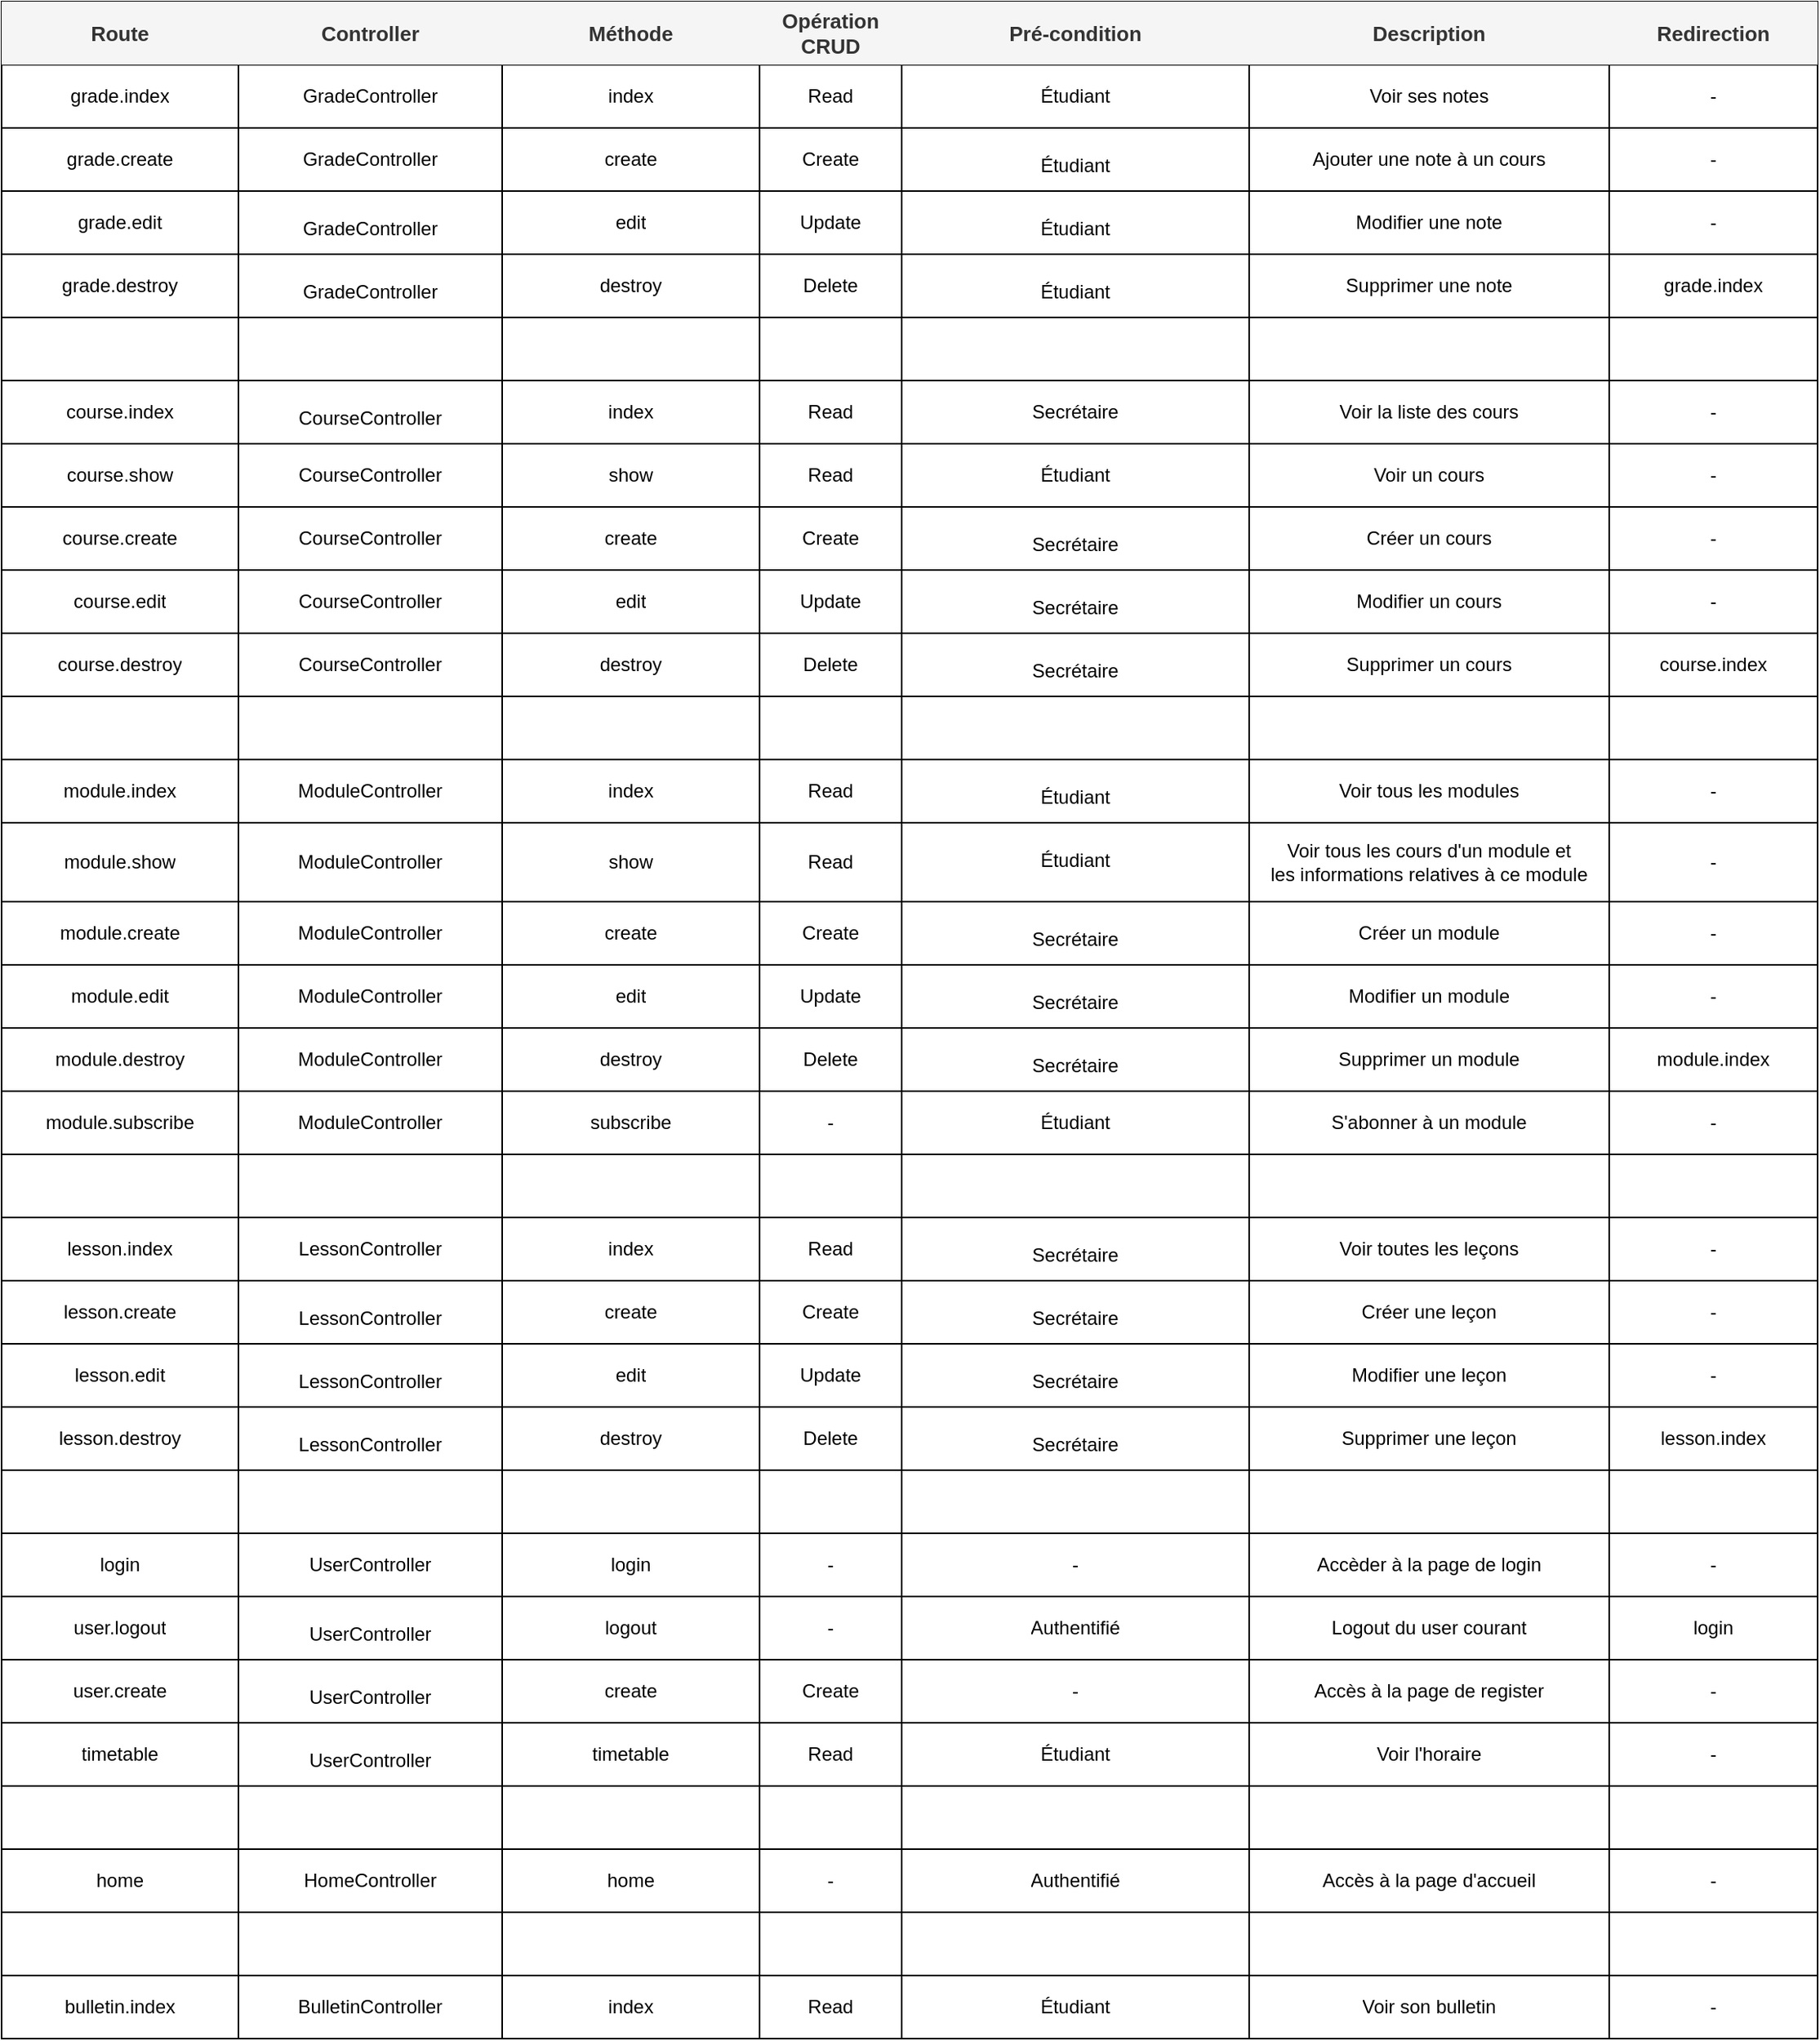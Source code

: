 <mxfile version="20.7.4" type="device"><diagram id="2NZ8hXQLQXaGf_vULwwr" name="Routes"><mxGraphModel dx="2075" dy="1148" grid="1" gridSize="10" guides="1" tooltips="1" connect="1" arrows="1" fold="1" page="1" pageScale="1" pageWidth="827" pageHeight="1169" math="0" shadow="0"><root><mxCell id="0"/><mxCell id="1" parent="0"/><mxCell id="IDrQPqA-CWk9IewRnikO-23" value="" style="shape=table;html=1;whiteSpace=wrap;startSize=0;container=1;collapsible=0;childLayout=tableLayout;" parent="1" vertex="1"><mxGeometry x="970" y="30" width="1150" height="1290" as="geometry"/></mxCell><mxCell id="IDrQPqA-CWk9IewRnikO-24" value="" style="shape=tableRow;horizontal=0;startSize=0;swimlaneHead=0;swimlaneBody=0;top=0;left=0;bottom=0;right=0;collapsible=0;dropTarget=0;fillColor=none;points=[[0,0.5],[1,0.5]];portConstraint=eastwest;fontStyle=1" parent="IDrQPqA-CWk9IewRnikO-23" vertex="1"><mxGeometry width="1150" height="40" as="geometry"/></mxCell><mxCell id="IDrQPqA-CWk9IewRnikO-25" value="Route" style="shape=partialRectangle;html=1;whiteSpace=wrap;connectable=0;fillColor=#f5f5f5;top=0;left=0;bottom=0;right=0;overflow=hidden;fontColor=#333333;strokeColor=#666666;fontStyle=1;fontSize=13;" parent="IDrQPqA-CWk9IewRnikO-24" vertex="1"><mxGeometry width="150" height="40" as="geometry"><mxRectangle width="150" height="40" as="alternateBounds"/></mxGeometry></mxCell><mxCell id="IDrQPqA-CWk9IewRnikO-26" value="Controller" style="shape=partialRectangle;html=1;whiteSpace=wrap;connectable=0;fillColor=#f5f5f5;top=0;left=0;bottom=0;right=0;overflow=hidden;fontColor=#333333;strokeColor=#666666;fontStyle=1;fontSize=13;" parent="IDrQPqA-CWk9IewRnikO-24" vertex="1"><mxGeometry x="150" width="167" height="40" as="geometry"><mxRectangle width="167" height="40" as="alternateBounds"/></mxGeometry></mxCell><mxCell id="IDrQPqA-CWk9IewRnikO-159" value="Méthode" style="shape=partialRectangle;html=1;whiteSpace=wrap;connectable=0;fillColor=#f5f5f5;top=0;left=0;bottom=0;right=0;overflow=hidden;fontColor=#333333;strokeColor=#666666;fontStyle=1;fontSize=13;" parent="IDrQPqA-CWk9IewRnikO-24" vertex="1"><mxGeometry x="317" width="163" height="40" as="geometry"><mxRectangle width="163" height="40" as="alternateBounds"/></mxGeometry></mxCell><mxCell id="IDrQPqA-CWk9IewRnikO-27" value="Opération CRUD" style="shape=partialRectangle;html=1;whiteSpace=wrap;connectable=0;fillColor=#f5f5f5;top=0;left=0;bottom=0;right=0;overflow=hidden;fontColor=#333333;strokeColor=#666666;fontStyle=1;fontSize=13;" parent="IDrQPqA-CWk9IewRnikO-24" vertex="1"><mxGeometry x="480" width="90" height="40" as="geometry"><mxRectangle width="90" height="40" as="alternateBounds"/></mxGeometry></mxCell><mxCell id="IDrQPqA-CWk9IewRnikO-63" value="Pré-condition" style="shape=partialRectangle;html=1;whiteSpace=wrap;connectable=0;fillColor=#f5f5f5;top=0;left=0;bottom=0;right=0;overflow=hidden;fontColor=#333333;strokeColor=#666666;fontStyle=1;fontSize=13;" parent="IDrQPqA-CWk9IewRnikO-24" vertex="1"><mxGeometry x="570" width="220" height="40" as="geometry"><mxRectangle width="220" height="40" as="alternateBounds"/></mxGeometry></mxCell><mxCell id="IDrQPqA-CWk9IewRnikO-36" value="Description" style="shape=partialRectangle;html=1;whiteSpace=wrap;connectable=0;fillColor=#f5f5f5;top=0;left=0;bottom=0;right=0;overflow=hidden;fontColor=#333333;strokeColor=#666666;fontStyle=1;fontSize=13;" parent="IDrQPqA-CWk9IewRnikO-24" vertex="1"><mxGeometry x="790" width="228" height="40" as="geometry"><mxRectangle width="228" height="40" as="alternateBounds"/></mxGeometry></mxCell><mxCell id="IDrQPqA-CWk9IewRnikO-60" value="Redirection" style="shape=partialRectangle;html=1;whiteSpace=wrap;connectable=0;fillColor=#f5f5f5;top=0;left=0;bottom=0;right=0;overflow=hidden;fontColor=#333333;strokeColor=#666666;fontStyle=1;fontSize=13;" parent="IDrQPqA-CWk9IewRnikO-24" vertex="1"><mxGeometry x="1018" width="132" height="40" as="geometry"><mxRectangle width="132" height="40" as="alternateBounds"/></mxGeometry></mxCell><mxCell id="IDrQPqA-CWk9IewRnikO-28" value="" style="shape=tableRow;horizontal=0;startSize=0;swimlaneHead=0;swimlaneBody=0;top=0;left=0;bottom=0;right=0;collapsible=0;dropTarget=0;fillColor=none;points=[[0,0.5],[1,0.5]];portConstraint=eastwest;" parent="IDrQPqA-CWk9IewRnikO-23" vertex="1"><mxGeometry y="40" width="1150" height="40" as="geometry"/></mxCell><mxCell id="IDrQPqA-CWk9IewRnikO-29" value="grade.index" style="shape=partialRectangle;html=1;whiteSpace=wrap;connectable=0;fillColor=none;top=0;left=0;bottom=0;right=0;overflow=hidden;" parent="IDrQPqA-CWk9IewRnikO-28" vertex="1"><mxGeometry width="150" height="40" as="geometry"><mxRectangle width="150" height="40" as="alternateBounds"/></mxGeometry></mxCell><mxCell id="IDrQPqA-CWk9IewRnikO-30" value="GradeController" style="shape=partialRectangle;html=1;whiteSpace=wrap;connectable=0;fillColor=none;top=0;left=0;bottom=0;right=0;overflow=hidden;" parent="IDrQPqA-CWk9IewRnikO-28" vertex="1"><mxGeometry x="150" width="167" height="40" as="geometry"><mxRectangle width="167" height="40" as="alternateBounds"/></mxGeometry></mxCell><mxCell id="IDrQPqA-CWk9IewRnikO-160" value="index" style="shape=partialRectangle;html=1;whiteSpace=wrap;connectable=0;fillColor=none;top=0;left=0;bottom=0;right=0;overflow=hidden;" parent="IDrQPqA-CWk9IewRnikO-28" vertex="1"><mxGeometry x="317" width="163" height="40" as="geometry"><mxRectangle width="163" height="40" as="alternateBounds"/></mxGeometry></mxCell><mxCell id="IDrQPqA-CWk9IewRnikO-31" value="Read" style="shape=partialRectangle;html=1;whiteSpace=wrap;connectable=0;fillColor=none;top=0;left=0;bottom=0;right=0;overflow=hidden;" parent="IDrQPqA-CWk9IewRnikO-28" vertex="1"><mxGeometry x="480" width="90" height="40" as="geometry"><mxRectangle width="90" height="40" as="alternateBounds"/></mxGeometry></mxCell><mxCell id="IDrQPqA-CWk9IewRnikO-64" value="Étudiant" style="shape=partialRectangle;html=1;whiteSpace=wrap;connectable=0;fillColor=none;top=0;left=0;bottom=0;right=0;overflow=hidden;" parent="IDrQPqA-CWk9IewRnikO-28" vertex="1"><mxGeometry x="570" width="220" height="40" as="geometry"><mxRectangle width="220" height="40" as="alternateBounds"/></mxGeometry></mxCell><mxCell id="IDrQPqA-CWk9IewRnikO-37" value="Voir ses notes" style="shape=partialRectangle;html=1;whiteSpace=wrap;connectable=0;fillColor=none;top=0;left=0;bottom=0;right=0;overflow=hidden;" parent="IDrQPqA-CWk9IewRnikO-28" vertex="1"><mxGeometry x="790" width="228" height="40" as="geometry"><mxRectangle width="228" height="40" as="alternateBounds"/></mxGeometry></mxCell><mxCell id="IDrQPqA-CWk9IewRnikO-61" value="-" style="shape=partialRectangle;html=1;whiteSpace=wrap;connectable=0;fillColor=none;top=0;left=0;bottom=0;right=0;overflow=hidden;" parent="IDrQPqA-CWk9IewRnikO-28" vertex="1"><mxGeometry x="1018" width="132" height="40" as="geometry"><mxRectangle width="132" height="40" as="alternateBounds"/></mxGeometry></mxCell><mxCell id="IDrQPqA-CWk9IewRnikO-189" style="shape=tableRow;horizontal=0;startSize=0;swimlaneHead=0;swimlaneBody=0;top=0;left=0;bottom=0;right=0;collapsible=0;dropTarget=0;fillColor=none;points=[[0,0.5],[1,0.5]];portConstraint=eastwest;" parent="IDrQPqA-CWk9IewRnikO-23" vertex="1"><mxGeometry y="80" width="1150" height="40" as="geometry"/></mxCell><mxCell id="IDrQPqA-CWk9IewRnikO-190" value="grade.create" style="shape=partialRectangle;html=1;whiteSpace=wrap;connectable=0;fillColor=none;top=0;left=0;bottom=0;right=0;overflow=hidden;" parent="IDrQPqA-CWk9IewRnikO-189" vertex="1"><mxGeometry width="150" height="40" as="geometry"><mxRectangle width="150" height="40" as="alternateBounds"/></mxGeometry></mxCell><mxCell id="IDrQPqA-CWk9IewRnikO-191" value="GradeController" style="shape=partialRectangle;html=1;whiteSpace=wrap;connectable=0;fillColor=none;top=0;left=0;bottom=0;right=0;overflow=hidden;" parent="IDrQPqA-CWk9IewRnikO-189" vertex="1"><mxGeometry x="150" width="167" height="40" as="geometry"><mxRectangle width="167" height="40" as="alternateBounds"/></mxGeometry></mxCell><mxCell id="IDrQPqA-CWk9IewRnikO-192" value="create" style="shape=partialRectangle;html=1;whiteSpace=wrap;connectable=0;fillColor=none;top=0;left=0;bottom=0;right=0;overflow=hidden;" parent="IDrQPqA-CWk9IewRnikO-189" vertex="1"><mxGeometry x="317" width="163" height="40" as="geometry"><mxRectangle width="163" height="40" as="alternateBounds"/></mxGeometry></mxCell><mxCell id="IDrQPqA-CWk9IewRnikO-193" value="Create" style="shape=partialRectangle;html=1;whiteSpace=wrap;connectable=0;fillColor=none;top=0;left=0;bottom=0;right=0;overflow=hidden;pointerEvents=1;" parent="IDrQPqA-CWk9IewRnikO-189" vertex="1"><mxGeometry x="480" width="90" height="40" as="geometry"><mxRectangle width="90" height="40" as="alternateBounds"/></mxGeometry></mxCell><mxCell id="IDrQPqA-CWk9IewRnikO-194" value="&#xA;Étudiant&#xA;&#xA;" style="shape=partialRectangle;html=1;whiteSpace=wrap;connectable=0;fillColor=none;top=0;left=0;bottom=0;right=0;overflow=hidden;pointerEvents=1;" parent="IDrQPqA-CWk9IewRnikO-189" vertex="1"><mxGeometry x="570" width="220" height="40" as="geometry"><mxRectangle width="220" height="40" as="alternateBounds"/></mxGeometry></mxCell><mxCell id="IDrQPqA-CWk9IewRnikO-195" value="Ajouter une note à un cours" style="shape=partialRectangle;html=1;whiteSpace=wrap;connectable=0;fillColor=none;top=0;left=0;bottom=0;right=0;overflow=hidden;pointerEvents=1;" parent="IDrQPqA-CWk9IewRnikO-189" vertex="1"><mxGeometry x="790" width="228" height="40" as="geometry"><mxRectangle width="228" height="40" as="alternateBounds"/></mxGeometry></mxCell><mxCell id="IDrQPqA-CWk9IewRnikO-196" value="-" style="shape=partialRectangle;html=1;whiteSpace=wrap;connectable=0;fillColor=none;top=0;left=0;bottom=0;right=0;overflow=hidden;pointerEvents=1;" parent="IDrQPqA-CWk9IewRnikO-189" vertex="1"><mxGeometry x="1018" width="132" height="40" as="geometry"><mxRectangle width="132" height="40" as="alternateBounds"/></mxGeometry></mxCell><mxCell id="4ERr6AIqwUL7VZ_z3Mkw-109" style="shape=tableRow;horizontal=0;startSize=0;swimlaneHead=0;swimlaneBody=0;top=0;left=0;bottom=0;right=0;collapsible=0;dropTarget=0;fillColor=none;points=[[0,0.5],[1,0.5]];portConstraint=eastwest;" parent="IDrQPqA-CWk9IewRnikO-23" vertex="1"><mxGeometry y="120" width="1150" height="40" as="geometry"/></mxCell><mxCell id="4ERr6AIqwUL7VZ_z3Mkw-110" value="grade.edit" style="shape=partialRectangle;html=1;whiteSpace=wrap;connectable=0;fillColor=none;top=0;left=0;bottom=0;right=0;overflow=hidden;" parent="4ERr6AIqwUL7VZ_z3Mkw-109" vertex="1"><mxGeometry width="150" height="40" as="geometry"><mxRectangle width="150" height="40" as="alternateBounds"/></mxGeometry></mxCell><mxCell id="4ERr6AIqwUL7VZ_z3Mkw-111" value="&lt;br&gt;GradeController&lt;br&gt;&lt;br&gt;" style="shape=partialRectangle;html=1;whiteSpace=wrap;connectable=0;fillColor=none;top=0;left=0;bottom=0;right=0;overflow=hidden;" parent="4ERr6AIqwUL7VZ_z3Mkw-109" vertex="1"><mxGeometry x="150" width="167" height="40" as="geometry"><mxRectangle width="167" height="40" as="alternateBounds"/></mxGeometry></mxCell><mxCell id="4ERr6AIqwUL7VZ_z3Mkw-112" value="edit" style="shape=partialRectangle;html=1;whiteSpace=wrap;connectable=0;fillColor=none;top=0;left=0;bottom=0;right=0;overflow=hidden;" parent="4ERr6AIqwUL7VZ_z3Mkw-109" vertex="1"><mxGeometry x="317" width="163" height="40" as="geometry"><mxRectangle width="163" height="40" as="alternateBounds"/></mxGeometry></mxCell><mxCell id="4ERr6AIqwUL7VZ_z3Mkw-113" value="Update" style="shape=partialRectangle;html=1;whiteSpace=wrap;connectable=0;fillColor=none;top=0;left=0;bottom=0;right=0;overflow=hidden;pointerEvents=1;" parent="4ERr6AIqwUL7VZ_z3Mkw-109" vertex="1"><mxGeometry x="480" width="90" height="40" as="geometry"><mxRectangle width="90" height="40" as="alternateBounds"/></mxGeometry></mxCell><mxCell id="4ERr6AIqwUL7VZ_z3Mkw-114" value="&#xA;Étudiant&#xA;&#xA;" style="shape=partialRectangle;html=1;whiteSpace=wrap;connectable=0;fillColor=none;top=0;left=0;bottom=0;right=0;overflow=hidden;pointerEvents=1;" parent="4ERr6AIqwUL7VZ_z3Mkw-109" vertex="1"><mxGeometry x="570" width="220" height="40" as="geometry"><mxRectangle width="220" height="40" as="alternateBounds"/></mxGeometry></mxCell><mxCell id="4ERr6AIqwUL7VZ_z3Mkw-115" value="Modifier une note" style="shape=partialRectangle;html=1;whiteSpace=wrap;connectable=0;fillColor=none;top=0;left=0;bottom=0;right=0;overflow=hidden;pointerEvents=1;" parent="4ERr6AIqwUL7VZ_z3Mkw-109" vertex="1"><mxGeometry x="790" width="228" height="40" as="geometry"><mxRectangle width="228" height="40" as="alternateBounds"/></mxGeometry></mxCell><mxCell id="4ERr6AIqwUL7VZ_z3Mkw-116" value="-" style="shape=partialRectangle;html=1;whiteSpace=wrap;connectable=0;fillColor=none;top=0;left=0;bottom=0;right=0;overflow=hidden;pointerEvents=1;" parent="4ERr6AIqwUL7VZ_z3Mkw-109" vertex="1"><mxGeometry x="1018" width="132" height="40" as="geometry"><mxRectangle width="132" height="40" as="alternateBounds"/></mxGeometry></mxCell><mxCell id="IDrQPqA-CWk9IewRnikO-181" style="shape=tableRow;horizontal=0;startSize=0;swimlaneHead=0;swimlaneBody=0;top=0;left=0;bottom=0;right=0;collapsible=0;dropTarget=0;fillColor=none;points=[[0,0.5],[1,0.5]];portConstraint=eastwest;" parent="IDrQPqA-CWk9IewRnikO-23" vertex="1"><mxGeometry y="160" width="1150" height="40" as="geometry"/></mxCell><mxCell id="IDrQPqA-CWk9IewRnikO-182" value="grade.destroy" style="shape=partialRectangle;html=1;whiteSpace=wrap;connectable=0;fillColor=none;top=0;left=0;bottom=0;right=0;overflow=hidden;" parent="IDrQPqA-CWk9IewRnikO-181" vertex="1"><mxGeometry width="150" height="40" as="geometry"><mxRectangle width="150" height="40" as="alternateBounds"/></mxGeometry></mxCell><mxCell id="IDrQPqA-CWk9IewRnikO-183" value="&lt;br&gt;GradeController&lt;br&gt;&lt;br&gt;" style="shape=partialRectangle;html=1;whiteSpace=wrap;connectable=0;fillColor=none;top=0;left=0;bottom=0;right=0;overflow=hidden;" parent="IDrQPqA-CWk9IewRnikO-181" vertex="1"><mxGeometry x="150" width="167" height="40" as="geometry"><mxRectangle width="167" height="40" as="alternateBounds"/></mxGeometry></mxCell><mxCell id="IDrQPqA-CWk9IewRnikO-184" value="destroy" style="shape=partialRectangle;html=1;whiteSpace=wrap;connectable=0;fillColor=none;top=0;left=0;bottom=0;right=0;overflow=hidden;" parent="IDrQPqA-CWk9IewRnikO-181" vertex="1"><mxGeometry x="317" width="163" height="40" as="geometry"><mxRectangle width="163" height="40" as="alternateBounds"/></mxGeometry></mxCell><mxCell id="IDrQPqA-CWk9IewRnikO-185" value="Delete" style="shape=partialRectangle;html=1;whiteSpace=wrap;connectable=0;fillColor=none;top=0;left=0;bottom=0;right=0;overflow=hidden;pointerEvents=1;" parent="IDrQPqA-CWk9IewRnikO-181" vertex="1"><mxGeometry x="480" width="90" height="40" as="geometry"><mxRectangle width="90" height="40" as="alternateBounds"/></mxGeometry></mxCell><mxCell id="IDrQPqA-CWk9IewRnikO-186" value="&#xA;Étudiant&#xA;&#xA;" style="shape=partialRectangle;html=1;whiteSpace=wrap;connectable=0;fillColor=none;top=0;left=0;bottom=0;right=0;overflow=hidden;pointerEvents=1;" parent="IDrQPqA-CWk9IewRnikO-181" vertex="1"><mxGeometry x="570" width="220" height="40" as="geometry"><mxRectangle width="220" height="40" as="alternateBounds"/></mxGeometry></mxCell><mxCell id="IDrQPqA-CWk9IewRnikO-187" value="Supprimer une note" style="shape=partialRectangle;html=1;whiteSpace=wrap;connectable=0;fillColor=none;top=0;left=0;bottom=0;right=0;overflow=hidden;pointerEvents=1;" parent="IDrQPqA-CWk9IewRnikO-181" vertex="1"><mxGeometry x="790" width="228" height="40" as="geometry"><mxRectangle width="228" height="40" as="alternateBounds"/></mxGeometry></mxCell><mxCell id="IDrQPqA-CWk9IewRnikO-188" value="grade.index" style="shape=partialRectangle;html=1;whiteSpace=wrap;connectable=0;fillColor=none;top=0;left=0;bottom=0;right=0;overflow=hidden;pointerEvents=1;" parent="IDrQPqA-CWk9IewRnikO-181" vertex="1"><mxGeometry x="1018" width="132" height="40" as="geometry"><mxRectangle width="132" height="40" as="alternateBounds"/></mxGeometry></mxCell><mxCell id="4ERr6AIqwUL7VZ_z3Mkw-33" style="shape=tableRow;horizontal=0;startSize=0;swimlaneHead=0;swimlaneBody=0;top=0;left=0;bottom=0;right=0;collapsible=0;dropTarget=0;fillColor=none;points=[[0,0.5],[1,0.5]];portConstraint=eastwest;" parent="IDrQPqA-CWk9IewRnikO-23" vertex="1"><mxGeometry y="200" width="1150" height="40" as="geometry"/></mxCell><mxCell id="4ERr6AIqwUL7VZ_z3Mkw-34" value="" style="shape=partialRectangle;html=1;whiteSpace=wrap;connectable=0;fillColor=none;top=0;left=0;bottom=0;right=0;overflow=hidden;" parent="4ERr6AIqwUL7VZ_z3Mkw-33" vertex="1"><mxGeometry width="150" height="40" as="geometry"><mxRectangle width="150" height="40" as="alternateBounds"/></mxGeometry></mxCell><mxCell id="4ERr6AIqwUL7VZ_z3Mkw-35" value="" style="shape=partialRectangle;html=1;whiteSpace=wrap;connectable=0;fillColor=none;top=0;left=0;bottom=0;right=0;overflow=hidden;" parent="4ERr6AIqwUL7VZ_z3Mkw-33" vertex="1"><mxGeometry x="150" width="167" height="40" as="geometry"><mxRectangle width="167" height="40" as="alternateBounds"/></mxGeometry></mxCell><mxCell id="4ERr6AIqwUL7VZ_z3Mkw-36" value="" style="shape=partialRectangle;html=1;whiteSpace=wrap;connectable=0;fillColor=none;top=0;left=0;bottom=0;right=0;overflow=hidden;" parent="4ERr6AIqwUL7VZ_z3Mkw-33" vertex="1"><mxGeometry x="317" width="163" height="40" as="geometry"><mxRectangle width="163" height="40" as="alternateBounds"/></mxGeometry></mxCell><mxCell id="4ERr6AIqwUL7VZ_z3Mkw-37" value="" style="shape=partialRectangle;html=1;whiteSpace=wrap;connectable=0;fillColor=none;top=0;left=0;bottom=0;right=0;overflow=hidden;pointerEvents=1;" parent="4ERr6AIqwUL7VZ_z3Mkw-33" vertex="1"><mxGeometry x="480" width="90" height="40" as="geometry"><mxRectangle width="90" height="40" as="alternateBounds"/></mxGeometry></mxCell><mxCell id="4ERr6AIqwUL7VZ_z3Mkw-38" value="" style="shape=partialRectangle;html=1;whiteSpace=wrap;connectable=0;fillColor=none;top=0;left=0;bottom=0;right=0;overflow=hidden;pointerEvents=1;" parent="4ERr6AIqwUL7VZ_z3Mkw-33" vertex="1"><mxGeometry x="570" width="220" height="40" as="geometry"><mxRectangle width="220" height="40" as="alternateBounds"/></mxGeometry></mxCell><mxCell id="4ERr6AIqwUL7VZ_z3Mkw-39" value="" style="shape=partialRectangle;html=1;whiteSpace=wrap;connectable=0;fillColor=none;top=0;left=0;bottom=0;right=0;overflow=hidden;pointerEvents=1;" parent="4ERr6AIqwUL7VZ_z3Mkw-33" vertex="1"><mxGeometry x="790" width="228" height="40" as="geometry"><mxRectangle width="228" height="40" as="alternateBounds"/></mxGeometry></mxCell><mxCell id="4ERr6AIqwUL7VZ_z3Mkw-40" value="" style="shape=partialRectangle;html=1;whiteSpace=wrap;connectable=0;fillColor=none;top=0;left=0;bottom=0;right=0;overflow=hidden;pointerEvents=1;" parent="4ERr6AIqwUL7VZ_z3Mkw-33" vertex="1"><mxGeometry x="1018" width="132" height="40" as="geometry"><mxRectangle width="132" height="40" as="alternateBounds"/></mxGeometry></mxCell><mxCell id="4ERr6AIqwUL7VZ_z3Mkw-142" style="shape=tableRow;horizontal=0;startSize=0;swimlaneHead=0;swimlaneBody=0;top=0;left=0;bottom=0;right=0;collapsible=0;dropTarget=0;fillColor=none;points=[[0,0.5],[1,0.5]];portConstraint=eastwest;" parent="IDrQPqA-CWk9IewRnikO-23" vertex="1"><mxGeometry y="240" width="1150" height="40" as="geometry"/></mxCell><mxCell id="4ERr6AIqwUL7VZ_z3Mkw-143" value="course.index" style="shape=partialRectangle;html=1;whiteSpace=wrap;connectable=0;fillColor=none;top=0;left=0;bottom=0;right=0;overflow=hidden;" parent="4ERr6AIqwUL7VZ_z3Mkw-142" vertex="1"><mxGeometry width="150" height="40" as="geometry"><mxRectangle width="150" height="40" as="alternateBounds"/></mxGeometry></mxCell><mxCell id="4ERr6AIqwUL7VZ_z3Mkw-144" value="&#xA;CourseController&#xA;&#xA;" style="shape=partialRectangle;html=1;whiteSpace=wrap;connectable=0;fillColor=none;top=0;left=0;bottom=0;right=0;overflow=hidden;" parent="4ERr6AIqwUL7VZ_z3Mkw-142" vertex="1"><mxGeometry x="150" width="167" height="40" as="geometry"><mxRectangle width="167" height="40" as="alternateBounds"/></mxGeometry></mxCell><mxCell id="4ERr6AIqwUL7VZ_z3Mkw-145" value="index" style="shape=partialRectangle;html=1;whiteSpace=wrap;connectable=0;fillColor=none;top=0;left=0;bottom=0;right=0;overflow=hidden;" parent="4ERr6AIqwUL7VZ_z3Mkw-142" vertex="1"><mxGeometry x="317" width="163" height="40" as="geometry"><mxRectangle width="163" height="40" as="alternateBounds"/></mxGeometry></mxCell><mxCell id="4ERr6AIqwUL7VZ_z3Mkw-146" value="Read" style="shape=partialRectangle;html=1;whiteSpace=wrap;connectable=0;fillColor=none;top=0;left=0;bottom=0;right=0;overflow=hidden;pointerEvents=1;" parent="4ERr6AIqwUL7VZ_z3Mkw-142" vertex="1"><mxGeometry x="480" width="90" height="40" as="geometry"><mxRectangle width="90" height="40" as="alternateBounds"/></mxGeometry></mxCell><mxCell id="4ERr6AIqwUL7VZ_z3Mkw-147" value="Secrétaire" style="shape=partialRectangle;html=1;whiteSpace=wrap;connectable=0;fillColor=none;top=0;left=0;bottom=0;right=0;overflow=hidden;pointerEvents=1;" parent="4ERr6AIqwUL7VZ_z3Mkw-142" vertex="1"><mxGeometry x="570" width="220" height="40" as="geometry"><mxRectangle width="220" height="40" as="alternateBounds"/></mxGeometry></mxCell><mxCell id="4ERr6AIqwUL7VZ_z3Mkw-148" value="Voir la liste des cours" style="shape=partialRectangle;html=1;whiteSpace=wrap;connectable=0;fillColor=none;top=0;left=0;bottom=0;right=0;overflow=hidden;pointerEvents=1;" parent="4ERr6AIqwUL7VZ_z3Mkw-142" vertex="1"><mxGeometry x="790" width="228" height="40" as="geometry"><mxRectangle width="228" height="40" as="alternateBounds"/></mxGeometry></mxCell><mxCell id="4ERr6AIqwUL7VZ_z3Mkw-149" value="-" style="shape=partialRectangle;html=1;whiteSpace=wrap;connectable=0;fillColor=none;top=0;left=0;bottom=0;right=0;overflow=hidden;pointerEvents=1;" parent="4ERr6AIqwUL7VZ_z3Mkw-142" vertex="1"><mxGeometry x="1018" width="132" height="40" as="geometry"><mxRectangle width="132" height="40" as="alternateBounds"/></mxGeometry></mxCell><mxCell id="q1Awn6Q41NxBmKAbdIF_-129" style="shape=tableRow;horizontal=0;startSize=0;swimlaneHead=0;swimlaneBody=0;top=0;left=0;bottom=0;right=0;collapsible=0;dropTarget=0;fillColor=none;points=[[0,0.5],[1,0.5]];portConstraint=eastwest;" vertex="1" parent="IDrQPqA-CWk9IewRnikO-23"><mxGeometry y="280" width="1150" height="40" as="geometry"/></mxCell><mxCell id="q1Awn6Q41NxBmKAbdIF_-130" value="course.show" style="shape=partialRectangle;html=1;whiteSpace=wrap;connectable=0;fillColor=none;top=0;left=0;bottom=0;right=0;overflow=hidden;" vertex="1" parent="q1Awn6Q41NxBmKAbdIF_-129"><mxGeometry width="150" height="40" as="geometry"><mxRectangle width="150" height="40" as="alternateBounds"/></mxGeometry></mxCell><mxCell id="q1Awn6Q41NxBmKAbdIF_-131" value="CourseController" style="shape=partialRectangle;html=1;whiteSpace=wrap;connectable=0;fillColor=none;top=0;left=0;bottom=0;right=0;overflow=hidden;" vertex="1" parent="q1Awn6Q41NxBmKAbdIF_-129"><mxGeometry x="150" width="167" height="40" as="geometry"><mxRectangle width="167" height="40" as="alternateBounds"/></mxGeometry></mxCell><mxCell id="q1Awn6Q41NxBmKAbdIF_-132" value="show" style="shape=partialRectangle;html=1;whiteSpace=wrap;connectable=0;fillColor=none;top=0;left=0;bottom=0;right=0;overflow=hidden;" vertex="1" parent="q1Awn6Q41NxBmKAbdIF_-129"><mxGeometry x="317" width="163" height="40" as="geometry"><mxRectangle width="163" height="40" as="alternateBounds"/></mxGeometry></mxCell><mxCell id="q1Awn6Q41NxBmKAbdIF_-133" value="Read" style="shape=partialRectangle;html=1;whiteSpace=wrap;connectable=0;fillColor=none;top=0;left=0;bottom=0;right=0;overflow=hidden;pointerEvents=1;" vertex="1" parent="q1Awn6Q41NxBmKAbdIF_-129"><mxGeometry x="480" width="90" height="40" as="geometry"><mxRectangle width="90" height="40" as="alternateBounds"/></mxGeometry></mxCell><mxCell id="q1Awn6Q41NxBmKAbdIF_-134" value="Étudiant" style="shape=partialRectangle;html=1;whiteSpace=wrap;connectable=0;fillColor=none;top=0;left=0;bottom=0;right=0;overflow=hidden;pointerEvents=1;" vertex="1" parent="q1Awn6Q41NxBmKAbdIF_-129"><mxGeometry x="570" width="220" height="40" as="geometry"><mxRectangle width="220" height="40" as="alternateBounds"/></mxGeometry></mxCell><mxCell id="q1Awn6Q41NxBmKAbdIF_-135" value="Voir un cours" style="shape=partialRectangle;html=1;whiteSpace=wrap;connectable=0;fillColor=none;top=0;left=0;bottom=0;right=0;overflow=hidden;pointerEvents=1;" vertex="1" parent="q1Awn6Q41NxBmKAbdIF_-129"><mxGeometry x="790" width="228" height="40" as="geometry"><mxRectangle width="228" height="40" as="alternateBounds"/></mxGeometry></mxCell><mxCell id="q1Awn6Q41NxBmKAbdIF_-136" value="-" style="shape=partialRectangle;html=1;whiteSpace=wrap;connectable=0;fillColor=none;top=0;left=0;bottom=0;right=0;overflow=hidden;pointerEvents=1;" vertex="1" parent="q1Awn6Q41NxBmKAbdIF_-129"><mxGeometry x="1018" width="132" height="40" as="geometry"><mxRectangle width="132" height="40" as="alternateBounds"/></mxGeometry></mxCell><mxCell id="4ERr6AIqwUL7VZ_z3Mkw-25" style="shape=tableRow;horizontal=0;startSize=0;swimlaneHead=0;swimlaneBody=0;top=0;left=0;bottom=0;right=0;collapsible=0;dropTarget=0;fillColor=none;points=[[0,0.5],[1,0.5]];portConstraint=eastwest;" parent="IDrQPqA-CWk9IewRnikO-23" vertex="1"><mxGeometry y="320" width="1150" height="40" as="geometry"/></mxCell><mxCell id="4ERr6AIqwUL7VZ_z3Mkw-26" value="course.create" style="shape=partialRectangle;html=1;whiteSpace=wrap;connectable=0;fillColor=none;top=0;left=0;bottom=0;right=0;overflow=hidden;" parent="4ERr6AIqwUL7VZ_z3Mkw-25" vertex="1"><mxGeometry width="150" height="40" as="geometry"><mxRectangle width="150" height="40" as="alternateBounds"/></mxGeometry></mxCell><mxCell id="4ERr6AIqwUL7VZ_z3Mkw-27" value="CourseController" style="shape=partialRectangle;html=1;whiteSpace=wrap;connectable=0;fillColor=none;top=0;left=0;bottom=0;right=0;overflow=hidden;" parent="4ERr6AIqwUL7VZ_z3Mkw-25" vertex="1"><mxGeometry x="150" width="167" height="40" as="geometry"><mxRectangle width="167" height="40" as="alternateBounds"/></mxGeometry></mxCell><mxCell id="4ERr6AIqwUL7VZ_z3Mkw-28" value="create" style="shape=partialRectangle;html=1;whiteSpace=wrap;connectable=0;fillColor=none;top=0;left=0;bottom=0;right=0;overflow=hidden;" parent="4ERr6AIqwUL7VZ_z3Mkw-25" vertex="1"><mxGeometry x="317" width="163" height="40" as="geometry"><mxRectangle width="163" height="40" as="alternateBounds"/></mxGeometry></mxCell><mxCell id="4ERr6AIqwUL7VZ_z3Mkw-29" value="Create" style="shape=partialRectangle;html=1;whiteSpace=wrap;connectable=0;fillColor=none;top=0;left=0;bottom=0;right=0;overflow=hidden;pointerEvents=1;" parent="4ERr6AIqwUL7VZ_z3Mkw-25" vertex="1"><mxGeometry x="480" width="90" height="40" as="geometry"><mxRectangle width="90" height="40" as="alternateBounds"/></mxGeometry></mxCell><mxCell id="4ERr6AIqwUL7VZ_z3Mkw-30" value="&#xA;Secrétaire&#xA;&#xA;" style="shape=partialRectangle;html=1;whiteSpace=wrap;connectable=0;fillColor=none;top=0;left=0;bottom=0;right=0;overflow=hidden;pointerEvents=1;" parent="4ERr6AIqwUL7VZ_z3Mkw-25" vertex="1"><mxGeometry x="570" width="220" height="40" as="geometry"><mxRectangle width="220" height="40" as="alternateBounds"/></mxGeometry></mxCell><mxCell id="4ERr6AIqwUL7VZ_z3Mkw-31" value="Créer un cours" style="shape=partialRectangle;html=1;whiteSpace=wrap;connectable=0;fillColor=none;top=0;left=0;bottom=0;right=0;overflow=hidden;pointerEvents=1;" parent="4ERr6AIqwUL7VZ_z3Mkw-25" vertex="1"><mxGeometry x="790" width="228" height="40" as="geometry"><mxRectangle width="228" height="40" as="alternateBounds"/></mxGeometry></mxCell><mxCell id="4ERr6AIqwUL7VZ_z3Mkw-32" value="-" style="shape=partialRectangle;html=1;whiteSpace=wrap;connectable=0;fillColor=none;top=0;left=0;bottom=0;right=0;overflow=hidden;pointerEvents=1;" parent="4ERr6AIqwUL7VZ_z3Mkw-25" vertex="1"><mxGeometry x="1018" width="132" height="40" as="geometry"><mxRectangle width="132" height="40" as="alternateBounds"/></mxGeometry></mxCell><mxCell id="4ERr6AIqwUL7VZ_z3Mkw-17" style="shape=tableRow;horizontal=0;startSize=0;swimlaneHead=0;swimlaneBody=0;top=0;left=0;bottom=0;right=0;collapsible=0;dropTarget=0;fillColor=none;points=[[0,0.5],[1,0.5]];portConstraint=eastwest;" parent="IDrQPqA-CWk9IewRnikO-23" vertex="1"><mxGeometry y="360" width="1150" height="40" as="geometry"/></mxCell><mxCell id="4ERr6AIqwUL7VZ_z3Mkw-18" value="course.edit" style="shape=partialRectangle;html=1;whiteSpace=wrap;connectable=0;fillColor=none;top=0;left=0;bottom=0;right=0;overflow=hidden;" parent="4ERr6AIqwUL7VZ_z3Mkw-17" vertex="1"><mxGeometry width="150" height="40" as="geometry"><mxRectangle width="150" height="40" as="alternateBounds"/></mxGeometry></mxCell><mxCell id="4ERr6AIqwUL7VZ_z3Mkw-19" value="CourseController" style="shape=partialRectangle;html=1;whiteSpace=wrap;connectable=0;fillColor=none;top=0;left=0;bottom=0;right=0;overflow=hidden;" parent="4ERr6AIqwUL7VZ_z3Mkw-17" vertex="1"><mxGeometry x="150" width="167" height="40" as="geometry"><mxRectangle width="167" height="40" as="alternateBounds"/></mxGeometry></mxCell><mxCell id="4ERr6AIqwUL7VZ_z3Mkw-20" value="edit" style="shape=partialRectangle;html=1;whiteSpace=wrap;connectable=0;fillColor=none;top=0;left=0;bottom=0;right=0;overflow=hidden;" parent="4ERr6AIqwUL7VZ_z3Mkw-17" vertex="1"><mxGeometry x="317" width="163" height="40" as="geometry"><mxRectangle width="163" height="40" as="alternateBounds"/></mxGeometry></mxCell><mxCell id="4ERr6AIqwUL7VZ_z3Mkw-21" value="Update" style="shape=partialRectangle;html=1;whiteSpace=wrap;connectable=0;fillColor=none;top=0;left=0;bottom=0;right=0;overflow=hidden;pointerEvents=1;" parent="4ERr6AIqwUL7VZ_z3Mkw-17" vertex="1"><mxGeometry x="480" width="90" height="40" as="geometry"><mxRectangle width="90" height="40" as="alternateBounds"/></mxGeometry></mxCell><mxCell id="4ERr6AIqwUL7VZ_z3Mkw-22" value="&#xA;Secrétaire&#xA;&#xA;" style="shape=partialRectangle;html=1;whiteSpace=wrap;connectable=0;fillColor=none;top=0;left=0;bottom=0;right=0;overflow=hidden;pointerEvents=1;" parent="4ERr6AIqwUL7VZ_z3Mkw-17" vertex="1"><mxGeometry x="570" width="220" height="40" as="geometry"><mxRectangle width="220" height="40" as="alternateBounds"/></mxGeometry></mxCell><mxCell id="4ERr6AIqwUL7VZ_z3Mkw-23" value="Modifier un cours" style="shape=partialRectangle;html=1;whiteSpace=wrap;connectable=0;fillColor=none;top=0;left=0;bottom=0;right=0;overflow=hidden;pointerEvents=1;" parent="4ERr6AIqwUL7VZ_z3Mkw-17" vertex="1"><mxGeometry x="790" width="228" height="40" as="geometry"><mxRectangle width="228" height="40" as="alternateBounds"/></mxGeometry></mxCell><mxCell id="4ERr6AIqwUL7VZ_z3Mkw-24" value="-" style="shape=partialRectangle;html=1;whiteSpace=wrap;connectable=0;fillColor=none;top=0;left=0;bottom=0;right=0;overflow=hidden;pointerEvents=1;" parent="4ERr6AIqwUL7VZ_z3Mkw-17" vertex="1"><mxGeometry x="1018" width="132" height="40" as="geometry"><mxRectangle width="132" height="40" as="alternateBounds"/></mxGeometry></mxCell><mxCell id="4ERr6AIqwUL7VZ_z3Mkw-9" style="shape=tableRow;horizontal=0;startSize=0;swimlaneHead=0;swimlaneBody=0;top=0;left=0;bottom=0;right=0;collapsible=0;dropTarget=0;fillColor=none;points=[[0,0.5],[1,0.5]];portConstraint=eastwest;" parent="IDrQPqA-CWk9IewRnikO-23" vertex="1"><mxGeometry y="400" width="1150" height="40" as="geometry"/></mxCell><mxCell id="4ERr6AIqwUL7VZ_z3Mkw-10" value="course.destroy" style="shape=partialRectangle;html=1;whiteSpace=wrap;connectable=0;fillColor=none;top=0;left=0;bottom=0;right=0;overflow=hidden;" parent="4ERr6AIqwUL7VZ_z3Mkw-9" vertex="1"><mxGeometry width="150" height="40" as="geometry"><mxRectangle width="150" height="40" as="alternateBounds"/></mxGeometry></mxCell><mxCell id="4ERr6AIqwUL7VZ_z3Mkw-11" value="CourseController" style="shape=partialRectangle;html=1;whiteSpace=wrap;connectable=0;fillColor=none;top=0;left=0;bottom=0;right=0;overflow=hidden;" parent="4ERr6AIqwUL7VZ_z3Mkw-9" vertex="1"><mxGeometry x="150" width="167" height="40" as="geometry"><mxRectangle width="167" height="40" as="alternateBounds"/></mxGeometry></mxCell><mxCell id="4ERr6AIqwUL7VZ_z3Mkw-12" value="destroy" style="shape=partialRectangle;html=1;whiteSpace=wrap;connectable=0;fillColor=none;top=0;left=0;bottom=0;right=0;overflow=hidden;" parent="4ERr6AIqwUL7VZ_z3Mkw-9" vertex="1"><mxGeometry x="317" width="163" height="40" as="geometry"><mxRectangle width="163" height="40" as="alternateBounds"/></mxGeometry></mxCell><mxCell id="4ERr6AIqwUL7VZ_z3Mkw-13" value="Delete" style="shape=partialRectangle;html=1;whiteSpace=wrap;connectable=0;fillColor=none;top=0;left=0;bottom=0;right=0;overflow=hidden;pointerEvents=1;" parent="4ERr6AIqwUL7VZ_z3Mkw-9" vertex="1"><mxGeometry x="480" width="90" height="40" as="geometry"><mxRectangle width="90" height="40" as="alternateBounds"/></mxGeometry></mxCell><mxCell id="4ERr6AIqwUL7VZ_z3Mkw-14" value="&#xA;Secrétaire&#xA;&#xA;" style="shape=partialRectangle;html=1;whiteSpace=wrap;connectable=0;fillColor=none;top=0;left=0;bottom=0;right=0;overflow=hidden;pointerEvents=1;" parent="4ERr6AIqwUL7VZ_z3Mkw-9" vertex="1"><mxGeometry x="570" width="220" height="40" as="geometry"><mxRectangle width="220" height="40" as="alternateBounds"/></mxGeometry></mxCell><mxCell id="4ERr6AIqwUL7VZ_z3Mkw-15" value="Supprimer un cours" style="shape=partialRectangle;html=1;whiteSpace=wrap;connectable=0;fillColor=none;top=0;left=0;bottom=0;right=0;overflow=hidden;pointerEvents=1;" parent="4ERr6AIqwUL7VZ_z3Mkw-9" vertex="1"><mxGeometry x="790" width="228" height="40" as="geometry"><mxRectangle width="228" height="40" as="alternateBounds"/></mxGeometry></mxCell><mxCell id="4ERr6AIqwUL7VZ_z3Mkw-16" value="course.index" style="shape=partialRectangle;html=1;whiteSpace=wrap;connectable=0;fillColor=none;top=0;left=0;bottom=0;right=0;overflow=hidden;pointerEvents=1;" parent="4ERr6AIqwUL7VZ_z3Mkw-9" vertex="1"><mxGeometry x="1018" width="132" height="40" as="geometry"><mxRectangle width="132" height="40" as="alternateBounds"/></mxGeometry></mxCell><mxCell id="4ERr6AIqwUL7VZ_z3Mkw-77" style="shape=tableRow;horizontal=0;startSize=0;swimlaneHead=0;swimlaneBody=0;top=0;left=0;bottom=0;right=0;collapsible=0;dropTarget=0;fillColor=none;points=[[0,0.5],[1,0.5]];portConstraint=eastwest;" parent="IDrQPqA-CWk9IewRnikO-23" vertex="1"><mxGeometry y="440" width="1150" height="40" as="geometry"/></mxCell><mxCell id="4ERr6AIqwUL7VZ_z3Mkw-78" style="shape=partialRectangle;html=1;whiteSpace=wrap;connectable=0;fillColor=none;top=0;left=0;bottom=0;right=0;overflow=hidden;" parent="4ERr6AIqwUL7VZ_z3Mkw-77" vertex="1"><mxGeometry width="150" height="40" as="geometry"><mxRectangle width="150" height="40" as="alternateBounds"/></mxGeometry></mxCell><mxCell id="4ERr6AIqwUL7VZ_z3Mkw-79" style="shape=partialRectangle;html=1;whiteSpace=wrap;connectable=0;fillColor=none;top=0;left=0;bottom=0;right=0;overflow=hidden;" parent="4ERr6AIqwUL7VZ_z3Mkw-77" vertex="1"><mxGeometry x="150" width="167" height="40" as="geometry"><mxRectangle width="167" height="40" as="alternateBounds"/></mxGeometry></mxCell><mxCell id="4ERr6AIqwUL7VZ_z3Mkw-80" style="shape=partialRectangle;html=1;whiteSpace=wrap;connectable=0;fillColor=none;top=0;left=0;bottom=0;right=0;overflow=hidden;" parent="4ERr6AIqwUL7VZ_z3Mkw-77" vertex="1"><mxGeometry x="317" width="163" height="40" as="geometry"><mxRectangle width="163" height="40" as="alternateBounds"/></mxGeometry></mxCell><mxCell id="4ERr6AIqwUL7VZ_z3Mkw-81" style="shape=partialRectangle;html=1;whiteSpace=wrap;connectable=0;fillColor=none;top=0;left=0;bottom=0;right=0;overflow=hidden;pointerEvents=1;" parent="4ERr6AIqwUL7VZ_z3Mkw-77" vertex="1"><mxGeometry x="480" width="90" height="40" as="geometry"><mxRectangle width="90" height="40" as="alternateBounds"/></mxGeometry></mxCell><mxCell id="4ERr6AIqwUL7VZ_z3Mkw-82" style="shape=partialRectangle;html=1;whiteSpace=wrap;connectable=0;fillColor=none;top=0;left=0;bottom=0;right=0;overflow=hidden;pointerEvents=1;" parent="4ERr6AIqwUL7VZ_z3Mkw-77" vertex="1"><mxGeometry x="570" width="220" height="40" as="geometry"><mxRectangle width="220" height="40" as="alternateBounds"/></mxGeometry></mxCell><mxCell id="4ERr6AIqwUL7VZ_z3Mkw-83" style="shape=partialRectangle;html=1;whiteSpace=wrap;connectable=0;fillColor=none;top=0;left=0;bottom=0;right=0;overflow=hidden;pointerEvents=1;" parent="4ERr6AIqwUL7VZ_z3Mkw-77" vertex="1"><mxGeometry x="790" width="228" height="40" as="geometry"><mxRectangle width="228" height="40" as="alternateBounds"/></mxGeometry></mxCell><mxCell id="4ERr6AIqwUL7VZ_z3Mkw-84" style="shape=partialRectangle;html=1;whiteSpace=wrap;connectable=0;fillColor=none;top=0;left=0;bottom=0;right=0;overflow=hidden;pointerEvents=1;" parent="4ERr6AIqwUL7VZ_z3Mkw-77" vertex="1"><mxGeometry x="1018" width="132" height="40" as="geometry"><mxRectangle width="132" height="40" as="alternateBounds"/></mxGeometry></mxCell><mxCell id="4ERr6AIqwUL7VZ_z3Mkw-1" style="shape=tableRow;horizontal=0;startSize=0;swimlaneHead=0;swimlaneBody=0;top=0;left=0;bottom=0;right=0;collapsible=0;dropTarget=0;fillColor=none;points=[[0,0.5],[1,0.5]];portConstraint=eastwest;" parent="IDrQPqA-CWk9IewRnikO-23" vertex="1"><mxGeometry y="480" width="1150" height="40" as="geometry"/></mxCell><mxCell id="4ERr6AIqwUL7VZ_z3Mkw-2" value="module.index" style="shape=partialRectangle;html=1;whiteSpace=wrap;connectable=0;fillColor=none;top=0;left=0;bottom=0;right=0;overflow=hidden;" parent="4ERr6AIqwUL7VZ_z3Mkw-1" vertex="1"><mxGeometry width="150" height="40" as="geometry"><mxRectangle width="150" height="40" as="alternateBounds"/></mxGeometry></mxCell><mxCell id="4ERr6AIqwUL7VZ_z3Mkw-3" value="ModuleController" style="shape=partialRectangle;html=1;whiteSpace=wrap;connectable=0;fillColor=none;top=0;left=0;bottom=0;right=0;overflow=hidden;" parent="4ERr6AIqwUL7VZ_z3Mkw-1" vertex="1"><mxGeometry x="150" width="167" height="40" as="geometry"><mxRectangle width="167" height="40" as="alternateBounds"/></mxGeometry></mxCell><mxCell id="4ERr6AIqwUL7VZ_z3Mkw-4" value="index" style="shape=partialRectangle;html=1;whiteSpace=wrap;connectable=0;fillColor=none;top=0;left=0;bottom=0;right=0;overflow=hidden;" parent="4ERr6AIqwUL7VZ_z3Mkw-1" vertex="1"><mxGeometry x="317" width="163" height="40" as="geometry"><mxRectangle width="163" height="40" as="alternateBounds"/></mxGeometry></mxCell><mxCell id="4ERr6AIqwUL7VZ_z3Mkw-5" value="Read" style="shape=partialRectangle;html=1;whiteSpace=wrap;connectable=0;fillColor=none;top=0;left=0;bottom=0;right=0;overflow=hidden;pointerEvents=1;" parent="4ERr6AIqwUL7VZ_z3Mkw-1" vertex="1"><mxGeometry x="480" width="90" height="40" as="geometry"><mxRectangle width="90" height="40" as="alternateBounds"/></mxGeometry></mxCell><mxCell id="4ERr6AIqwUL7VZ_z3Mkw-6" value="&#xA;Étudiant&#xA;&#xA;" style="shape=partialRectangle;html=1;whiteSpace=wrap;connectable=0;fillColor=none;top=0;left=0;bottom=0;right=0;overflow=hidden;pointerEvents=1;" parent="4ERr6AIqwUL7VZ_z3Mkw-1" vertex="1"><mxGeometry x="570" width="220" height="40" as="geometry"><mxRectangle width="220" height="40" as="alternateBounds"/></mxGeometry></mxCell><mxCell id="4ERr6AIqwUL7VZ_z3Mkw-7" value="Voir tous les modules" style="shape=partialRectangle;html=1;whiteSpace=wrap;connectable=0;fillColor=none;top=0;left=0;bottom=0;right=0;overflow=hidden;pointerEvents=1;" parent="4ERr6AIqwUL7VZ_z3Mkw-1" vertex="1"><mxGeometry x="790" width="228" height="40" as="geometry"><mxRectangle width="228" height="40" as="alternateBounds"/></mxGeometry></mxCell><mxCell id="4ERr6AIqwUL7VZ_z3Mkw-8" value="-" style="shape=partialRectangle;html=1;whiteSpace=wrap;connectable=0;fillColor=none;top=0;left=0;bottom=0;right=0;overflow=hidden;pointerEvents=1;" parent="4ERr6AIqwUL7VZ_z3Mkw-1" vertex="1"><mxGeometry x="1018" width="132" height="40" as="geometry"><mxRectangle width="132" height="40" as="alternateBounds"/></mxGeometry></mxCell><mxCell id="4ERr6AIqwUL7VZ_z3Mkw-85" style="shape=tableRow;horizontal=0;startSize=0;swimlaneHead=0;swimlaneBody=0;top=0;left=0;bottom=0;right=0;collapsible=0;dropTarget=0;fillColor=none;points=[[0,0.5],[1,0.5]];portConstraint=eastwest;" parent="IDrQPqA-CWk9IewRnikO-23" vertex="1"><mxGeometry y="520" width="1150" height="50" as="geometry"/></mxCell><mxCell id="4ERr6AIqwUL7VZ_z3Mkw-86" value="module.show" style="shape=partialRectangle;html=1;whiteSpace=wrap;connectable=0;fillColor=none;top=0;left=0;bottom=0;right=0;overflow=hidden;" parent="4ERr6AIqwUL7VZ_z3Mkw-85" vertex="1"><mxGeometry width="150" height="50" as="geometry"><mxRectangle width="150" height="50" as="alternateBounds"/></mxGeometry></mxCell><mxCell id="4ERr6AIqwUL7VZ_z3Mkw-87" value="ModuleController" style="shape=partialRectangle;html=1;whiteSpace=wrap;connectable=0;fillColor=none;top=0;left=0;bottom=0;right=0;overflow=hidden;" parent="4ERr6AIqwUL7VZ_z3Mkw-85" vertex="1"><mxGeometry x="150" width="167" height="50" as="geometry"><mxRectangle width="167" height="50" as="alternateBounds"/></mxGeometry></mxCell><mxCell id="4ERr6AIqwUL7VZ_z3Mkw-88" value="show" style="shape=partialRectangle;html=1;whiteSpace=wrap;connectable=0;fillColor=none;top=0;left=0;bottom=0;right=0;overflow=hidden;" parent="4ERr6AIqwUL7VZ_z3Mkw-85" vertex="1"><mxGeometry x="317" width="163" height="50" as="geometry"><mxRectangle width="163" height="50" as="alternateBounds"/></mxGeometry></mxCell><mxCell id="4ERr6AIqwUL7VZ_z3Mkw-89" value="Read" style="shape=partialRectangle;html=1;whiteSpace=wrap;connectable=0;fillColor=none;top=0;left=0;bottom=0;right=0;overflow=hidden;pointerEvents=1;" parent="4ERr6AIqwUL7VZ_z3Mkw-85" vertex="1"><mxGeometry x="480" width="90" height="50" as="geometry"><mxRectangle width="90" height="50" as="alternateBounds"/></mxGeometry></mxCell><mxCell id="4ERr6AIqwUL7VZ_z3Mkw-90" value="&#xA;Étudiant&#xA;&#xA;" style="shape=partialRectangle;html=1;whiteSpace=wrap;connectable=0;fillColor=none;top=0;left=0;bottom=0;right=0;overflow=hidden;pointerEvents=1;" parent="4ERr6AIqwUL7VZ_z3Mkw-85" vertex="1"><mxGeometry x="570" width="220" height="50" as="geometry"><mxRectangle width="220" height="50" as="alternateBounds"/></mxGeometry></mxCell><mxCell id="4ERr6AIqwUL7VZ_z3Mkw-91" value="Voir tous les cours d'un module et&lt;br&gt;les informations relatives à ce module" style="shape=partialRectangle;html=1;whiteSpace=wrap;connectable=0;fillColor=none;top=0;left=0;bottom=0;right=0;overflow=hidden;pointerEvents=1;" parent="4ERr6AIqwUL7VZ_z3Mkw-85" vertex="1"><mxGeometry x="790" width="228" height="50" as="geometry"><mxRectangle width="228" height="50" as="alternateBounds"/></mxGeometry></mxCell><mxCell id="4ERr6AIqwUL7VZ_z3Mkw-92" value="-" style="shape=partialRectangle;html=1;whiteSpace=wrap;connectable=0;fillColor=none;top=0;left=0;bottom=0;right=0;overflow=hidden;pointerEvents=1;" parent="4ERr6AIqwUL7VZ_z3Mkw-85" vertex="1"><mxGeometry x="1018" width="132" height="50" as="geometry"><mxRectangle width="132" height="50" as="alternateBounds"/></mxGeometry></mxCell><mxCell id="4ERr6AIqwUL7VZ_z3Mkw-65" style="shape=tableRow;horizontal=0;startSize=0;swimlaneHead=0;swimlaneBody=0;top=0;left=0;bottom=0;right=0;collapsible=0;dropTarget=0;fillColor=none;points=[[0,0.5],[1,0.5]];portConstraint=eastwest;" parent="IDrQPqA-CWk9IewRnikO-23" vertex="1"><mxGeometry y="570" width="1150" height="40" as="geometry"/></mxCell><mxCell id="4ERr6AIqwUL7VZ_z3Mkw-66" value="module.create" style="shape=partialRectangle;html=1;whiteSpace=wrap;connectable=0;fillColor=none;top=0;left=0;bottom=0;right=0;overflow=hidden;" parent="4ERr6AIqwUL7VZ_z3Mkw-65" vertex="1"><mxGeometry width="150" height="40" as="geometry"><mxRectangle width="150" height="40" as="alternateBounds"/></mxGeometry></mxCell><mxCell id="4ERr6AIqwUL7VZ_z3Mkw-67" value="ModuleController" style="shape=partialRectangle;html=1;whiteSpace=wrap;connectable=0;fillColor=none;top=0;left=0;bottom=0;right=0;overflow=hidden;" parent="4ERr6AIqwUL7VZ_z3Mkw-65" vertex="1"><mxGeometry x="150" width="167" height="40" as="geometry"><mxRectangle width="167" height="40" as="alternateBounds"/></mxGeometry></mxCell><mxCell id="4ERr6AIqwUL7VZ_z3Mkw-68" value="create" style="shape=partialRectangle;html=1;whiteSpace=wrap;connectable=0;fillColor=none;top=0;left=0;bottom=0;right=0;overflow=hidden;" parent="4ERr6AIqwUL7VZ_z3Mkw-65" vertex="1"><mxGeometry x="317" width="163" height="40" as="geometry"><mxRectangle width="163" height="40" as="alternateBounds"/></mxGeometry></mxCell><mxCell id="4ERr6AIqwUL7VZ_z3Mkw-69" value="Create" style="shape=partialRectangle;html=1;whiteSpace=wrap;connectable=0;fillColor=none;top=0;left=0;bottom=0;right=0;overflow=hidden;pointerEvents=1;" parent="4ERr6AIqwUL7VZ_z3Mkw-65" vertex="1"><mxGeometry x="480" width="90" height="40" as="geometry"><mxRectangle width="90" height="40" as="alternateBounds"/></mxGeometry></mxCell><mxCell id="4ERr6AIqwUL7VZ_z3Mkw-70" value="&#xA;Secrétaire&#xA;&#xA;" style="shape=partialRectangle;html=1;whiteSpace=wrap;connectable=0;fillColor=none;top=0;left=0;bottom=0;right=0;overflow=hidden;pointerEvents=1;" parent="4ERr6AIqwUL7VZ_z3Mkw-65" vertex="1"><mxGeometry x="570" width="220" height="40" as="geometry"><mxRectangle width="220" height="40" as="alternateBounds"/></mxGeometry></mxCell><mxCell id="4ERr6AIqwUL7VZ_z3Mkw-71" value="Créer un module" style="shape=partialRectangle;html=1;whiteSpace=wrap;connectable=0;fillColor=none;top=0;left=0;bottom=0;right=0;overflow=hidden;pointerEvents=1;" parent="4ERr6AIqwUL7VZ_z3Mkw-65" vertex="1"><mxGeometry x="790" width="228" height="40" as="geometry"><mxRectangle width="228" height="40" as="alternateBounds"/></mxGeometry></mxCell><mxCell id="4ERr6AIqwUL7VZ_z3Mkw-72" value="-" style="shape=partialRectangle;html=1;whiteSpace=wrap;connectable=0;fillColor=none;top=0;left=0;bottom=0;right=0;overflow=hidden;pointerEvents=1;" parent="4ERr6AIqwUL7VZ_z3Mkw-65" vertex="1"><mxGeometry x="1018" width="132" height="40" as="geometry"><mxRectangle width="132" height="40" as="alternateBounds"/></mxGeometry></mxCell><mxCell id="4ERr6AIqwUL7VZ_z3Mkw-57" style="shape=tableRow;horizontal=0;startSize=0;swimlaneHead=0;swimlaneBody=0;top=0;left=0;bottom=0;right=0;collapsible=0;dropTarget=0;fillColor=none;points=[[0,0.5],[1,0.5]];portConstraint=eastwest;" parent="IDrQPqA-CWk9IewRnikO-23" vertex="1"><mxGeometry y="610" width="1150" height="40" as="geometry"/></mxCell><mxCell id="4ERr6AIqwUL7VZ_z3Mkw-58" value="module.edit" style="shape=partialRectangle;html=1;whiteSpace=wrap;connectable=0;fillColor=none;top=0;left=0;bottom=0;right=0;overflow=hidden;" parent="4ERr6AIqwUL7VZ_z3Mkw-57" vertex="1"><mxGeometry width="150" height="40" as="geometry"><mxRectangle width="150" height="40" as="alternateBounds"/></mxGeometry></mxCell><mxCell id="4ERr6AIqwUL7VZ_z3Mkw-59" value="ModuleController" style="shape=partialRectangle;html=1;whiteSpace=wrap;connectable=0;fillColor=none;top=0;left=0;bottom=0;right=0;overflow=hidden;" parent="4ERr6AIqwUL7VZ_z3Mkw-57" vertex="1"><mxGeometry x="150" width="167" height="40" as="geometry"><mxRectangle width="167" height="40" as="alternateBounds"/></mxGeometry></mxCell><mxCell id="4ERr6AIqwUL7VZ_z3Mkw-60" value="edit" style="shape=partialRectangle;html=1;whiteSpace=wrap;connectable=0;fillColor=none;top=0;left=0;bottom=0;right=0;overflow=hidden;" parent="4ERr6AIqwUL7VZ_z3Mkw-57" vertex="1"><mxGeometry x="317" width="163" height="40" as="geometry"><mxRectangle width="163" height="40" as="alternateBounds"/></mxGeometry></mxCell><mxCell id="4ERr6AIqwUL7VZ_z3Mkw-61" value="Update" style="shape=partialRectangle;html=1;whiteSpace=wrap;connectable=0;fillColor=none;top=0;left=0;bottom=0;right=0;overflow=hidden;pointerEvents=1;" parent="4ERr6AIqwUL7VZ_z3Mkw-57" vertex="1"><mxGeometry x="480" width="90" height="40" as="geometry"><mxRectangle width="90" height="40" as="alternateBounds"/></mxGeometry></mxCell><mxCell id="4ERr6AIqwUL7VZ_z3Mkw-62" value="&#xA;Secrétaire&#xA;&#xA;" style="shape=partialRectangle;html=1;whiteSpace=wrap;connectable=0;fillColor=none;top=0;left=0;bottom=0;right=0;overflow=hidden;pointerEvents=1;" parent="4ERr6AIqwUL7VZ_z3Mkw-57" vertex="1"><mxGeometry x="570" width="220" height="40" as="geometry"><mxRectangle width="220" height="40" as="alternateBounds"/></mxGeometry></mxCell><mxCell id="4ERr6AIqwUL7VZ_z3Mkw-63" value="Modifier un module" style="shape=partialRectangle;html=1;whiteSpace=wrap;connectable=0;fillColor=none;top=0;left=0;bottom=0;right=0;overflow=hidden;pointerEvents=1;" parent="4ERr6AIqwUL7VZ_z3Mkw-57" vertex="1"><mxGeometry x="790" width="228" height="40" as="geometry"><mxRectangle width="228" height="40" as="alternateBounds"/></mxGeometry></mxCell><mxCell id="4ERr6AIqwUL7VZ_z3Mkw-64" value="-" style="shape=partialRectangle;html=1;whiteSpace=wrap;connectable=0;fillColor=none;top=0;left=0;bottom=0;right=0;overflow=hidden;pointerEvents=1;" parent="4ERr6AIqwUL7VZ_z3Mkw-57" vertex="1"><mxGeometry x="1018" width="132" height="40" as="geometry"><mxRectangle width="132" height="40" as="alternateBounds"/></mxGeometry></mxCell><mxCell id="4ERr6AIqwUL7VZ_z3Mkw-49" style="shape=tableRow;horizontal=0;startSize=0;swimlaneHead=0;swimlaneBody=0;top=0;left=0;bottom=0;right=0;collapsible=0;dropTarget=0;fillColor=none;points=[[0,0.5],[1,0.5]];portConstraint=eastwest;" parent="IDrQPqA-CWk9IewRnikO-23" vertex="1"><mxGeometry y="650" width="1150" height="40" as="geometry"/></mxCell><mxCell id="4ERr6AIqwUL7VZ_z3Mkw-50" value="module.destroy" style="shape=partialRectangle;html=1;whiteSpace=wrap;connectable=0;fillColor=none;top=0;left=0;bottom=0;right=0;overflow=hidden;" parent="4ERr6AIqwUL7VZ_z3Mkw-49" vertex="1"><mxGeometry width="150" height="40" as="geometry"><mxRectangle width="150" height="40" as="alternateBounds"/></mxGeometry></mxCell><mxCell id="4ERr6AIqwUL7VZ_z3Mkw-51" value="ModuleController" style="shape=partialRectangle;html=1;whiteSpace=wrap;connectable=0;fillColor=none;top=0;left=0;bottom=0;right=0;overflow=hidden;" parent="4ERr6AIqwUL7VZ_z3Mkw-49" vertex="1"><mxGeometry x="150" width="167" height="40" as="geometry"><mxRectangle width="167" height="40" as="alternateBounds"/></mxGeometry></mxCell><mxCell id="4ERr6AIqwUL7VZ_z3Mkw-52" value="destroy" style="shape=partialRectangle;html=1;whiteSpace=wrap;connectable=0;fillColor=none;top=0;left=0;bottom=0;right=0;overflow=hidden;" parent="4ERr6AIqwUL7VZ_z3Mkw-49" vertex="1"><mxGeometry x="317" width="163" height="40" as="geometry"><mxRectangle width="163" height="40" as="alternateBounds"/></mxGeometry></mxCell><mxCell id="4ERr6AIqwUL7VZ_z3Mkw-53" value="Delete" style="shape=partialRectangle;html=1;whiteSpace=wrap;connectable=0;fillColor=none;top=0;left=0;bottom=0;right=0;overflow=hidden;pointerEvents=1;" parent="4ERr6AIqwUL7VZ_z3Mkw-49" vertex="1"><mxGeometry x="480" width="90" height="40" as="geometry"><mxRectangle width="90" height="40" as="alternateBounds"/></mxGeometry></mxCell><mxCell id="4ERr6AIqwUL7VZ_z3Mkw-54" value="&#xA;Secrétaire&#xA;&#xA;" style="shape=partialRectangle;html=1;whiteSpace=wrap;connectable=0;fillColor=none;top=0;left=0;bottom=0;right=0;overflow=hidden;pointerEvents=1;" parent="4ERr6AIqwUL7VZ_z3Mkw-49" vertex="1"><mxGeometry x="570" width="220" height="40" as="geometry"><mxRectangle width="220" height="40" as="alternateBounds"/></mxGeometry></mxCell><mxCell id="4ERr6AIqwUL7VZ_z3Mkw-55" value="Supprimer un module" style="shape=partialRectangle;html=1;whiteSpace=wrap;connectable=0;fillColor=none;top=0;left=0;bottom=0;right=0;overflow=hidden;pointerEvents=1;" parent="4ERr6AIqwUL7VZ_z3Mkw-49" vertex="1"><mxGeometry x="790" width="228" height="40" as="geometry"><mxRectangle width="228" height="40" as="alternateBounds"/></mxGeometry></mxCell><mxCell id="4ERr6AIqwUL7VZ_z3Mkw-56" value="module.index" style="shape=partialRectangle;html=1;whiteSpace=wrap;connectable=0;fillColor=none;top=0;left=0;bottom=0;right=0;overflow=hidden;pointerEvents=1;" parent="4ERr6AIqwUL7VZ_z3Mkw-49" vertex="1"><mxGeometry x="1018" width="132" height="40" as="geometry"><mxRectangle width="132" height="40" as="alternateBounds"/></mxGeometry></mxCell><mxCell id="4ERr6AIqwUL7VZ_z3Mkw-41" style="shape=tableRow;horizontal=0;startSize=0;swimlaneHead=0;swimlaneBody=0;top=0;left=0;bottom=0;right=0;collapsible=0;dropTarget=0;fillColor=none;points=[[0,0.5],[1,0.5]];portConstraint=eastwest;" parent="IDrQPqA-CWk9IewRnikO-23" vertex="1"><mxGeometry y="690" width="1150" height="40" as="geometry"/></mxCell><mxCell id="4ERr6AIqwUL7VZ_z3Mkw-42" value="module.subscribe" style="shape=partialRectangle;html=1;whiteSpace=wrap;connectable=0;fillColor=none;top=0;left=0;bottom=0;right=0;overflow=hidden;" parent="4ERr6AIqwUL7VZ_z3Mkw-41" vertex="1"><mxGeometry width="150" height="40" as="geometry"><mxRectangle width="150" height="40" as="alternateBounds"/></mxGeometry></mxCell><mxCell id="4ERr6AIqwUL7VZ_z3Mkw-43" value="ModuleController" style="shape=partialRectangle;html=1;whiteSpace=wrap;connectable=0;fillColor=none;top=0;left=0;bottom=0;right=0;overflow=hidden;" parent="4ERr6AIqwUL7VZ_z3Mkw-41" vertex="1"><mxGeometry x="150" width="167" height="40" as="geometry"><mxRectangle width="167" height="40" as="alternateBounds"/></mxGeometry></mxCell><mxCell id="4ERr6AIqwUL7VZ_z3Mkw-44" value="subscribe" style="shape=partialRectangle;html=1;whiteSpace=wrap;connectable=0;fillColor=none;top=0;left=0;bottom=0;right=0;overflow=hidden;" parent="4ERr6AIqwUL7VZ_z3Mkw-41" vertex="1"><mxGeometry x="317" width="163" height="40" as="geometry"><mxRectangle width="163" height="40" as="alternateBounds"/></mxGeometry></mxCell><mxCell id="4ERr6AIqwUL7VZ_z3Mkw-45" value="-" style="shape=partialRectangle;html=1;whiteSpace=wrap;connectable=0;fillColor=none;top=0;left=0;bottom=0;right=0;overflow=hidden;pointerEvents=1;" parent="4ERr6AIqwUL7VZ_z3Mkw-41" vertex="1"><mxGeometry x="480" width="90" height="40" as="geometry"><mxRectangle width="90" height="40" as="alternateBounds"/></mxGeometry></mxCell><mxCell id="4ERr6AIqwUL7VZ_z3Mkw-46" value="Étudiant" style="shape=partialRectangle;html=1;whiteSpace=wrap;connectable=0;fillColor=none;top=0;left=0;bottom=0;right=0;overflow=hidden;pointerEvents=1;" parent="4ERr6AIqwUL7VZ_z3Mkw-41" vertex="1"><mxGeometry x="570" width="220" height="40" as="geometry"><mxRectangle width="220" height="40" as="alternateBounds"/></mxGeometry></mxCell><mxCell id="4ERr6AIqwUL7VZ_z3Mkw-47" value="S'abonner à un module" style="shape=partialRectangle;html=1;whiteSpace=wrap;connectable=0;fillColor=none;top=0;left=0;bottom=0;right=0;overflow=hidden;pointerEvents=1;" parent="4ERr6AIqwUL7VZ_z3Mkw-41" vertex="1"><mxGeometry x="790" width="228" height="40" as="geometry"><mxRectangle width="228" height="40" as="alternateBounds"/></mxGeometry></mxCell><mxCell id="4ERr6AIqwUL7VZ_z3Mkw-48" value="-" style="shape=partialRectangle;html=1;whiteSpace=wrap;connectable=0;fillColor=none;top=0;left=0;bottom=0;right=0;overflow=hidden;pointerEvents=1;" parent="4ERr6AIqwUL7VZ_z3Mkw-41" vertex="1"><mxGeometry x="1018" width="132" height="40" as="geometry"><mxRectangle width="132" height="40" as="alternateBounds"/></mxGeometry></mxCell><mxCell id="q1Awn6Q41NxBmKAbdIF_-121" style="shape=tableRow;horizontal=0;startSize=0;swimlaneHead=0;swimlaneBody=0;top=0;left=0;bottom=0;right=0;collapsible=0;dropTarget=0;fillColor=none;points=[[0,0.5],[1,0.5]];portConstraint=eastwest;" vertex="1" parent="IDrQPqA-CWk9IewRnikO-23"><mxGeometry y="730" width="1150" height="40" as="geometry"/></mxCell><mxCell id="q1Awn6Q41NxBmKAbdIF_-122" style="shape=partialRectangle;html=1;whiteSpace=wrap;connectable=0;fillColor=none;top=0;left=0;bottom=0;right=0;overflow=hidden;" vertex="1" parent="q1Awn6Q41NxBmKAbdIF_-121"><mxGeometry width="150" height="40" as="geometry"><mxRectangle width="150" height="40" as="alternateBounds"/></mxGeometry></mxCell><mxCell id="q1Awn6Q41NxBmKAbdIF_-123" style="shape=partialRectangle;html=1;whiteSpace=wrap;connectable=0;fillColor=none;top=0;left=0;bottom=0;right=0;overflow=hidden;" vertex="1" parent="q1Awn6Q41NxBmKAbdIF_-121"><mxGeometry x="150" width="167" height="40" as="geometry"><mxRectangle width="167" height="40" as="alternateBounds"/></mxGeometry></mxCell><mxCell id="q1Awn6Q41NxBmKAbdIF_-124" style="shape=partialRectangle;html=1;whiteSpace=wrap;connectable=0;fillColor=none;top=0;left=0;bottom=0;right=0;overflow=hidden;" vertex="1" parent="q1Awn6Q41NxBmKAbdIF_-121"><mxGeometry x="317" width="163" height="40" as="geometry"><mxRectangle width="163" height="40" as="alternateBounds"/></mxGeometry></mxCell><mxCell id="q1Awn6Q41NxBmKAbdIF_-125" style="shape=partialRectangle;html=1;whiteSpace=wrap;connectable=0;fillColor=none;top=0;left=0;bottom=0;right=0;overflow=hidden;pointerEvents=1;" vertex="1" parent="q1Awn6Q41NxBmKAbdIF_-121"><mxGeometry x="480" width="90" height="40" as="geometry"><mxRectangle width="90" height="40" as="alternateBounds"/></mxGeometry></mxCell><mxCell id="q1Awn6Q41NxBmKAbdIF_-126" style="shape=partialRectangle;html=1;whiteSpace=wrap;connectable=0;fillColor=none;top=0;left=0;bottom=0;right=0;overflow=hidden;pointerEvents=1;" vertex="1" parent="q1Awn6Q41NxBmKAbdIF_-121"><mxGeometry x="570" width="220" height="40" as="geometry"><mxRectangle width="220" height="40" as="alternateBounds"/></mxGeometry></mxCell><mxCell id="q1Awn6Q41NxBmKAbdIF_-127" style="shape=partialRectangle;html=1;whiteSpace=wrap;connectable=0;fillColor=none;top=0;left=0;bottom=0;right=0;overflow=hidden;pointerEvents=1;" vertex="1" parent="q1Awn6Q41NxBmKAbdIF_-121"><mxGeometry x="790" width="228" height="40" as="geometry"><mxRectangle width="228" height="40" as="alternateBounds"/></mxGeometry></mxCell><mxCell id="q1Awn6Q41NxBmKAbdIF_-128" style="shape=partialRectangle;html=1;whiteSpace=wrap;connectable=0;fillColor=none;top=0;left=0;bottom=0;right=0;overflow=hidden;pointerEvents=1;" vertex="1" parent="q1Awn6Q41NxBmKAbdIF_-121"><mxGeometry x="1018" width="132" height="40" as="geometry"><mxRectangle width="132" height="40" as="alternateBounds"/></mxGeometry></mxCell><mxCell id="d6-yQ-ZuyAj_8w9V7xsn-1" style="shape=tableRow;horizontal=0;startSize=0;swimlaneHead=0;swimlaneBody=0;top=0;left=0;bottom=0;right=0;collapsible=0;dropTarget=0;fillColor=none;points=[[0,0.5],[1,0.5]];portConstraint=eastwest;" parent="IDrQPqA-CWk9IewRnikO-23" vertex="1"><mxGeometry y="770" width="1150" height="40" as="geometry"/></mxCell><mxCell id="d6-yQ-ZuyAj_8w9V7xsn-2" value="lesson.index" style="shape=partialRectangle;html=1;whiteSpace=wrap;connectable=0;fillColor=none;top=0;left=0;bottom=0;right=0;overflow=hidden;" parent="d6-yQ-ZuyAj_8w9V7xsn-1" vertex="1"><mxGeometry width="150" height="40" as="geometry"><mxRectangle width="150" height="40" as="alternateBounds"/></mxGeometry></mxCell><mxCell id="d6-yQ-ZuyAj_8w9V7xsn-3" value="LessonController" style="shape=partialRectangle;html=1;whiteSpace=wrap;connectable=0;fillColor=none;top=0;left=0;bottom=0;right=0;overflow=hidden;" parent="d6-yQ-ZuyAj_8w9V7xsn-1" vertex="1"><mxGeometry x="150" width="167" height="40" as="geometry"><mxRectangle width="167" height="40" as="alternateBounds"/></mxGeometry></mxCell><mxCell id="d6-yQ-ZuyAj_8w9V7xsn-4" value="index" style="shape=partialRectangle;html=1;whiteSpace=wrap;connectable=0;fillColor=none;top=0;left=0;bottom=0;right=0;overflow=hidden;" parent="d6-yQ-ZuyAj_8w9V7xsn-1" vertex="1"><mxGeometry x="317" width="163" height="40" as="geometry"><mxRectangle width="163" height="40" as="alternateBounds"/></mxGeometry></mxCell><mxCell id="d6-yQ-ZuyAj_8w9V7xsn-5" value="Read" style="shape=partialRectangle;html=1;whiteSpace=wrap;connectable=0;fillColor=none;top=0;left=0;bottom=0;right=0;overflow=hidden;pointerEvents=1;" parent="d6-yQ-ZuyAj_8w9V7xsn-1" vertex="1"><mxGeometry x="480" width="90" height="40" as="geometry"><mxRectangle width="90" height="40" as="alternateBounds"/></mxGeometry></mxCell><mxCell id="d6-yQ-ZuyAj_8w9V7xsn-6" value="&#xA;Secrétaire&#xA;&#xA;" style="shape=partialRectangle;html=1;whiteSpace=wrap;connectable=0;fillColor=none;top=0;left=0;bottom=0;right=0;overflow=hidden;pointerEvents=1;" parent="d6-yQ-ZuyAj_8w9V7xsn-1" vertex="1"><mxGeometry x="570" width="220" height="40" as="geometry"><mxRectangle width="220" height="40" as="alternateBounds"/></mxGeometry></mxCell><mxCell id="d6-yQ-ZuyAj_8w9V7xsn-7" value="Voir toutes les leçons" style="shape=partialRectangle;html=1;whiteSpace=wrap;connectable=0;fillColor=none;top=0;left=0;bottom=0;right=0;overflow=hidden;pointerEvents=1;" parent="d6-yQ-ZuyAj_8w9V7xsn-1" vertex="1"><mxGeometry x="790" width="228" height="40" as="geometry"><mxRectangle width="228" height="40" as="alternateBounds"/></mxGeometry></mxCell><mxCell id="d6-yQ-ZuyAj_8w9V7xsn-8" value="-" style="shape=partialRectangle;html=1;whiteSpace=wrap;connectable=0;fillColor=none;top=0;left=0;bottom=0;right=0;overflow=hidden;pointerEvents=1;" parent="d6-yQ-ZuyAj_8w9V7xsn-1" vertex="1"><mxGeometry x="1018" width="132" height="40" as="geometry"><mxRectangle width="132" height="40" as="alternateBounds"/></mxGeometry></mxCell><mxCell id="d6-yQ-ZuyAj_8w9V7xsn-9" style="shape=tableRow;horizontal=0;startSize=0;swimlaneHead=0;swimlaneBody=0;top=0;left=0;bottom=0;right=0;collapsible=0;dropTarget=0;fillColor=none;points=[[0,0.5],[1,0.5]];portConstraint=eastwest;" parent="IDrQPqA-CWk9IewRnikO-23" vertex="1"><mxGeometry y="810" width="1150" height="40" as="geometry"/></mxCell><mxCell id="d6-yQ-ZuyAj_8w9V7xsn-10" value="lesson.create" style="shape=partialRectangle;html=1;whiteSpace=wrap;connectable=0;fillColor=none;top=0;left=0;bottom=0;right=0;overflow=hidden;" parent="d6-yQ-ZuyAj_8w9V7xsn-9" vertex="1"><mxGeometry width="150" height="40" as="geometry"><mxRectangle width="150" height="40" as="alternateBounds"/></mxGeometry></mxCell><mxCell id="d6-yQ-ZuyAj_8w9V7xsn-11" value="&#xA;LessonController&#xA;&#xA;" style="shape=partialRectangle;html=1;whiteSpace=wrap;connectable=0;fillColor=none;top=0;left=0;bottom=0;right=0;overflow=hidden;" parent="d6-yQ-ZuyAj_8w9V7xsn-9" vertex="1"><mxGeometry x="150" width="167" height="40" as="geometry"><mxRectangle width="167" height="40" as="alternateBounds"/></mxGeometry></mxCell><mxCell id="d6-yQ-ZuyAj_8w9V7xsn-12" value="create" style="shape=partialRectangle;html=1;whiteSpace=wrap;connectable=0;fillColor=none;top=0;left=0;bottom=0;right=0;overflow=hidden;" parent="d6-yQ-ZuyAj_8w9V7xsn-9" vertex="1"><mxGeometry x="317" width="163" height="40" as="geometry"><mxRectangle width="163" height="40" as="alternateBounds"/></mxGeometry></mxCell><mxCell id="d6-yQ-ZuyAj_8w9V7xsn-13" value="Create" style="shape=partialRectangle;html=1;whiteSpace=wrap;connectable=0;fillColor=none;top=0;left=0;bottom=0;right=0;overflow=hidden;pointerEvents=1;" parent="d6-yQ-ZuyAj_8w9V7xsn-9" vertex="1"><mxGeometry x="480" width="90" height="40" as="geometry"><mxRectangle width="90" height="40" as="alternateBounds"/></mxGeometry></mxCell><mxCell id="d6-yQ-ZuyAj_8w9V7xsn-14" value="&#xA;Secrétaire&#xA;&#xA;" style="shape=partialRectangle;html=1;whiteSpace=wrap;connectable=0;fillColor=none;top=0;left=0;bottom=0;right=0;overflow=hidden;pointerEvents=1;" parent="d6-yQ-ZuyAj_8w9V7xsn-9" vertex="1"><mxGeometry x="570" width="220" height="40" as="geometry"><mxRectangle width="220" height="40" as="alternateBounds"/></mxGeometry></mxCell><mxCell id="d6-yQ-ZuyAj_8w9V7xsn-15" value="Créer une leçon" style="shape=partialRectangle;html=1;whiteSpace=wrap;connectable=0;fillColor=none;top=0;left=0;bottom=0;right=0;overflow=hidden;pointerEvents=1;" parent="d6-yQ-ZuyAj_8w9V7xsn-9" vertex="1"><mxGeometry x="790" width="228" height="40" as="geometry"><mxRectangle width="228" height="40" as="alternateBounds"/></mxGeometry></mxCell><mxCell id="d6-yQ-ZuyAj_8w9V7xsn-16" value="-" style="shape=partialRectangle;html=1;whiteSpace=wrap;connectable=0;fillColor=none;top=0;left=0;bottom=0;right=0;overflow=hidden;pointerEvents=1;" parent="d6-yQ-ZuyAj_8w9V7xsn-9" vertex="1"><mxGeometry x="1018" width="132" height="40" as="geometry"><mxRectangle width="132" height="40" as="alternateBounds"/></mxGeometry></mxCell><mxCell id="d6-yQ-ZuyAj_8w9V7xsn-17" style="shape=tableRow;horizontal=0;startSize=0;swimlaneHead=0;swimlaneBody=0;top=0;left=0;bottom=0;right=0;collapsible=0;dropTarget=0;fillColor=none;points=[[0,0.5],[1,0.5]];portConstraint=eastwest;" parent="IDrQPqA-CWk9IewRnikO-23" vertex="1"><mxGeometry y="850" width="1150" height="40" as="geometry"/></mxCell><mxCell id="d6-yQ-ZuyAj_8w9V7xsn-18" value="lesson.edit" style="shape=partialRectangle;html=1;whiteSpace=wrap;connectable=0;fillColor=none;top=0;left=0;bottom=0;right=0;overflow=hidden;" parent="d6-yQ-ZuyAj_8w9V7xsn-17" vertex="1"><mxGeometry width="150" height="40" as="geometry"><mxRectangle width="150" height="40" as="alternateBounds"/></mxGeometry></mxCell><mxCell id="d6-yQ-ZuyAj_8w9V7xsn-19" value="&#xA;LessonController&#xA;&#xA;" style="shape=partialRectangle;html=1;whiteSpace=wrap;connectable=0;fillColor=none;top=0;left=0;bottom=0;right=0;overflow=hidden;" parent="d6-yQ-ZuyAj_8w9V7xsn-17" vertex="1"><mxGeometry x="150" width="167" height="40" as="geometry"><mxRectangle width="167" height="40" as="alternateBounds"/></mxGeometry></mxCell><mxCell id="d6-yQ-ZuyAj_8w9V7xsn-20" value="edit" style="shape=partialRectangle;html=1;whiteSpace=wrap;connectable=0;fillColor=none;top=0;left=0;bottom=0;right=0;overflow=hidden;" parent="d6-yQ-ZuyAj_8w9V7xsn-17" vertex="1"><mxGeometry x="317" width="163" height="40" as="geometry"><mxRectangle width="163" height="40" as="alternateBounds"/></mxGeometry></mxCell><mxCell id="d6-yQ-ZuyAj_8w9V7xsn-21" value="Update" style="shape=partialRectangle;html=1;whiteSpace=wrap;connectable=0;fillColor=none;top=0;left=0;bottom=0;right=0;overflow=hidden;pointerEvents=1;" parent="d6-yQ-ZuyAj_8w9V7xsn-17" vertex="1"><mxGeometry x="480" width="90" height="40" as="geometry"><mxRectangle width="90" height="40" as="alternateBounds"/></mxGeometry></mxCell><mxCell id="d6-yQ-ZuyAj_8w9V7xsn-22" value="&#xA;Secrétaire&#xA;&#xA;" style="shape=partialRectangle;html=1;whiteSpace=wrap;connectable=0;fillColor=none;top=0;left=0;bottom=0;right=0;overflow=hidden;pointerEvents=1;" parent="d6-yQ-ZuyAj_8w9V7xsn-17" vertex="1"><mxGeometry x="570" width="220" height="40" as="geometry"><mxRectangle width="220" height="40" as="alternateBounds"/></mxGeometry></mxCell><mxCell id="d6-yQ-ZuyAj_8w9V7xsn-23" value="Modifier une leçon" style="shape=partialRectangle;html=1;whiteSpace=wrap;connectable=0;fillColor=none;top=0;left=0;bottom=0;right=0;overflow=hidden;pointerEvents=1;" parent="d6-yQ-ZuyAj_8w9V7xsn-17" vertex="1"><mxGeometry x="790" width="228" height="40" as="geometry"><mxRectangle width="228" height="40" as="alternateBounds"/></mxGeometry></mxCell><mxCell id="d6-yQ-ZuyAj_8w9V7xsn-24" value="-" style="shape=partialRectangle;html=1;whiteSpace=wrap;connectable=0;fillColor=none;top=0;left=0;bottom=0;right=0;overflow=hidden;pointerEvents=1;" parent="d6-yQ-ZuyAj_8w9V7xsn-17" vertex="1"><mxGeometry x="1018" width="132" height="40" as="geometry"><mxRectangle width="132" height="40" as="alternateBounds"/></mxGeometry></mxCell><mxCell id="d6-yQ-ZuyAj_8w9V7xsn-25" style="shape=tableRow;horizontal=0;startSize=0;swimlaneHead=0;swimlaneBody=0;top=0;left=0;bottom=0;right=0;collapsible=0;dropTarget=0;fillColor=none;points=[[0,0.5],[1,0.5]];portConstraint=eastwest;" parent="IDrQPqA-CWk9IewRnikO-23" vertex="1"><mxGeometry y="890" width="1150" height="40" as="geometry"/></mxCell><mxCell id="d6-yQ-ZuyAj_8w9V7xsn-26" value="lesson.destroy" style="shape=partialRectangle;html=1;whiteSpace=wrap;connectable=0;fillColor=none;top=0;left=0;bottom=0;right=0;overflow=hidden;" parent="d6-yQ-ZuyAj_8w9V7xsn-25" vertex="1"><mxGeometry width="150" height="40" as="geometry"><mxRectangle width="150" height="40" as="alternateBounds"/></mxGeometry></mxCell><mxCell id="d6-yQ-ZuyAj_8w9V7xsn-27" value="&#xA;LessonController&#xA;&#xA;" style="shape=partialRectangle;html=1;whiteSpace=wrap;connectable=0;fillColor=none;top=0;left=0;bottom=0;right=0;overflow=hidden;" parent="d6-yQ-ZuyAj_8w9V7xsn-25" vertex="1"><mxGeometry x="150" width="167" height="40" as="geometry"><mxRectangle width="167" height="40" as="alternateBounds"/></mxGeometry></mxCell><mxCell id="d6-yQ-ZuyAj_8w9V7xsn-28" value="destroy" style="shape=partialRectangle;html=1;whiteSpace=wrap;connectable=0;fillColor=none;top=0;left=0;bottom=0;right=0;overflow=hidden;" parent="d6-yQ-ZuyAj_8w9V7xsn-25" vertex="1"><mxGeometry x="317" width="163" height="40" as="geometry"><mxRectangle width="163" height="40" as="alternateBounds"/></mxGeometry></mxCell><mxCell id="d6-yQ-ZuyAj_8w9V7xsn-29" value="Delete" style="shape=partialRectangle;html=1;whiteSpace=wrap;connectable=0;fillColor=none;top=0;left=0;bottom=0;right=0;overflow=hidden;pointerEvents=1;" parent="d6-yQ-ZuyAj_8w9V7xsn-25" vertex="1"><mxGeometry x="480" width="90" height="40" as="geometry"><mxRectangle width="90" height="40" as="alternateBounds"/></mxGeometry></mxCell><mxCell id="d6-yQ-ZuyAj_8w9V7xsn-30" value="&#xA;Secrétaire&#xA;&#xA;" style="shape=partialRectangle;html=1;whiteSpace=wrap;connectable=0;fillColor=none;top=0;left=0;bottom=0;right=0;overflow=hidden;pointerEvents=1;" parent="d6-yQ-ZuyAj_8w9V7xsn-25" vertex="1"><mxGeometry x="570" width="220" height="40" as="geometry"><mxRectangle width="220" height="40" as="alternateBounds"/></mxGeometry></mxCell><mxCell id="d6-yQ-ZuyAj_8w9V7xsn-31" value="Supprimer une leçon" style="shape=partialRectangle;html=1;whiteSpace=wrap;connectable=0;fillColor=none;top=0;left=0;bottom=0;right=0;overflow=hidden;pointerEvents=1;" parent="d6-yQ-ZuyAj_8w9V7xsn-25" vertex="1"><mxGeometry x="790" width="228" height="40" as="geometry"><mxRectangle width="228" height="40" as="alternateBounds"/></mxGeometry></mxCell><mxCell id="d6-yQ-ZuyAj_8w9V7xsn-32" value="lesson.index" style="shape=partialRectangle;html=1;whiteSpace=wrap;connectable=0;fillColor=none;top=0;left=0;bottom=0;right=0;overflow=hidden;pointerEvents=1;" parent="d6-yQ-ZuyAj_8w9V7xsn-25" vertex="1"><mxGeometry x="1018" width="132" height="40" as="geometry"><mxRectangle width="132" height="40" as="alternateBounds"/></mxGeometry></mxCell><mxCell id="d6-yQ-ZuyAj_8w9V7xsn-33" style="shape=tableRow;horizontal=0;startSize=0;swimlaneHead=0;swimlaneBody=0;top=0;left=0;bottom=0;right=0;collapsible=0;dropTarget=0;fillColor=none;points=[[0,0.5],[1,0.5]];portConstraint=eastwest;" parent="IDrQPqA-CWk9IewRnikO-23" vertex="1"><mxGeometry y="930" width="1150" height="40" as="geometry"/></mxCell><mxCell id="d6-yQ-ZuyAj_8w9V7xsn-34" style="shape=partialRectangle;html=1;whiteSpace=wrap;connectable=0;fillColor=none;top=0;left=0;bottom=0;right=0;overflow=hidden;" parent="d6-yQ-ZuyAj_8w9V7xsn-33" vertex="1"><mxGeometry width="150" height="40" as="geometry"><mxRectangle width="150" height="40" as="alternateBounds"/></mxGeometry></mxCell><mxCell id="d6-yQ-ZuyAj_8w9V7xsn-35" style="shape=partialRectangle;html=1;whiteSpace=wrap;connectable=0;fillColor=none;top=0;left=0;bottom=0;right=0;overflow=hidden;" parent="d6-yQ-ZuyAj_8w9V7xsn-33" vertex="1"><mxGeometry x="150" width="167" height="40" as="geometry"><mxRectangle width="167" height="40" as="alternateBounds"/></mxGeometry></mxCell><mxCell id="d6-yQ-ZuyAj_8w9V7xsn-36" style="shape=partialRectangle;html=1;whiteSpace=wrap;connectable=0;fillColor=none;top=0;left=0;bottom=0;right=0;overflow=hidden;" parent="d6-yQ-ZuyAj_8w9V7xsn-33" vertex="1"><mxGeometry x="317" width="163" height="40" as="geometry"><mxRectangle width="163" height="40" as="alternateBounds"/></mxGeometry></mxCell><mxCell id="d6-yQ-ZuyAj_8w9V7xsn-37" style="shape=partialRectangle;html=1;whiteSpace=wrap;connectable=0;fillColor=none;top=0;left=0;bottom=0;right=0;overflow=hidden;pointerEvents=1;" parent="d6-yQ-ZuyAj_8w9V7xsn-33" vertex="1"><mxGeometry x="480" width="90" height="40" as="geometry"><mxRectangle width="90" height="40" as="alternateBounds"/></mxGeometry></mxCell><mxCell id="d6-yQ-ZuyAj_8w9V7xsn-38" style="shape=partialRectangle;html=1;whiteSpace=wrap;connectable=0;fillColor=none;top=0;left=0;bottom=0;right=0;overflow=hidden;pointerEvents=1;" parent="d6-yQ-ZuyAj_8w9V7xsn-33" vertex="1"><mxGeometry x="570" width="220" height="40" as="geometry"><mxRectangle width="220" height="40" as="alternateBounds"/></mxGeometry></mxCell><mxCell id="d6-yQ-ZuyAj_8w9V7xsn-39" style="shape=partialRectangle;html=1;whiteSpace=wrap;connectable=0;fillColor=none;top=0;left=0;bottom=0;right=0;overflow=hidden;pointerEvents=1;" parent="d6-yQ-ZuyAj_8w9V7xsn-33" vertex="1"><mxGeometry x="790" width="228" height="40" as="geometry"><mxRectangle width="228" height="40" as="alternateBounds"/></mxGeometry></mxCell><mxCell id="d6-yQ-ZuyAj_8w9V7xsn-40" style="shape=partialRectangle;html=1;whiteSpace=wrap;connectable=0;fillColor=none;top=0;left=0;bottom=0;right=0;overflow=hidden;pointerEvents=1;" parent="d6-yQ-ZuyAj_8w9V7xsn-33" vertex="1"><mxGeometry x="1018" width="132" height="40" as="geometry"><mxRectangle width="132" height="40" as="alternateBounds"/></mxGeometry></mxCell><mxCell id="q1Awn6Q41NxBmKAbdIF_-113" style="shape=tableRow;horizontal=0;startSize=0;swimlaneHead=0;swimlaneBody=0;top=0;left=0;bottom=0;right=0;collapsible=0;dropTarget=0;fillColor=none;points=[[0,0.5],[1,0.5]];portConstraint=eastwest;" vertex="1" parent="IDrQPqA-CWk9IewRnikO-23"><mxGeometry y="970" width="1150" height="40" as="geometry"/></mxCell><mxCell id="q1Awn6Q41NxBmKAbdIF_-114" value="login" style="shape=partialRectangle;html=1;whiteSpace=wrap;connectable=0;fillColor=none;top=0;left=0;bottom=0;right=0;overflow=hidden;" vertex="1" parent="q1Awn6Q41NxBmKAbdIF_-113"><mxGeometry width="150" height="40" as="geometry"><mxRectangle width="150" height="40" as="alternateBounds"/></mxGeometry></mxCell><mxCell id="q1Awn6Q41NxBmKAbdIF_-115" value="UserController" style="shape=partialRectangle;html=1;whiteSpace=wrap;connectable=0;fillColor=none;top=0;left=0;bottom=0;right=0;overflow=hidden;" vertex="1" parent="q1Awn6Q41NxBmKAbdIF_-113"><mxGeometry x="150" width="167" height="40" as="geometry"><mxRectangle width="167" height="40" as="alternateBounds"/></mxGeometry></mxCell><mxCell id="q1Awn6Q41NxBmKAbdIF_-116" value="login" style="shape=partialRectangle;html=1;whiteSpace=wrap;connectable=0;fillColor=none;top=0;left=0;bottom=0;right=0;overflow=hidden;" vertex="1" parent="q1Awn6Q41NxBmKAbdIF_-113"><mxGeometry x="317" width="163" height="40" as="geometry"><mxRectangle width="163" height="40" as="alternateBounds"/></mxGeometry></mxCell><mxCell id="q1Awn6Q41NxBmKAbdIF_-117" value="-" style="shape=partialRectangle;html=1;whiteSpace=wrap;connectable=0;fillColor=none;top=0;left=0;bottom=0;right=0;overflow=hidden;pointerEvents=1;" vertex="1" parent="q1Awn6Q41NxBmKAbdIF_-113"><mxGeometry x="480" width="90" height="40" as="geometry"><mxRectangle width="90" height="40" as="alternateBounds"/></mxGeometry></mxCell><mxCell id="q1Awn6Q41NxBmKAbdIF_-118" value="-" style="shape=partialRectangle;html=1;whiteSpace=wrap;connectable=0;fillColor=none;top=0;left=0;bottom=0;right=0;overflow=hidden;pointerEvents=1;" vertex="1" parent="q1Awn6Q41NxBmKAbdIF_-113"><mxGeometry x="570" width="220" height="40" as="geometry"><mxRectangle width="220" height="40" as="alternateBounds"/></mxGeometry></mxCell><mxCell id="q1Awn6Q41NxBmKAbdIF_-119" value="Accèder à la page de login" style="shape=partialRectangle;html=1;whiteSpace=wrap;connectable=0;fillColor=none;top=0;left=0;bottom=0;right=0;overflow=hidden;pointerEvents=1;" vertex="1" parent="q1Awn6Q41NxBmKAbdIF_-113"><mxGeometry x="790" width="228" height="40" as="geometry"><mxRectangle width="228" height="40" as="alternateBounds"/></mxGeometry></mxCell><mxCell id="q1Awn6Q41NxBmKAbdIF_-120" value="-" style="shape=partialRectangle;html=1;whiteSpace=wrap;connectable=0;fillColor=none;top=0;left=0;bottom=0;right=0;overflow=hidden;pointerEvents=1;" vertex="1" parent="q1Awn6Q41NxBmKAbdIF_-113"><mxGeometry x="1018" width="132" height="40" as="geometry"><mxRectangle width="132" height="40" as="alternateBounds"/></mxGeometry></mxCell><mxCell id="q1Awn6Q41NxBmKAbdIF_-105" style="shape=tableRow;horizontal=0;startSize=0;swimlaneHead=0;swimlaneBody=0;top=0;left=0;bottom=0;right=0;collapsible=0;dropTarget=0;fillColor=none;points=[[0,0.5],[1,0.5]];portConstraint=eastwest;" vertex="1" parent="IDrQPqA-CWk9IewRnikO-23"><mxGeometry y="1010" width="1150" height="40" as="geometry"/></mxCell><mxCell id="q1Awn6Q41NxBmKAbdIF_-106" value="user.logout" style="shape=partialRectangle;html=1;whiteSpace=wrap;connectable=0;fillColor=none;top=0;left=0;bottom=0;right=0;overflow=hidden;" vertex="1" parent="q1Awn6Q41NxBmKAbdIF_-105"><mxGeometry width="150" height="40" as="geometry"><mxRectangle width="150" height="40" as="alternateBounds"/></mxGeometry></mxCell><mxCell id="q1Awn6Q41NxBmKAbdIF_-107" value="&#xA;UserController&#xA;&#xA;" style="shape=partialRectangle;html=1;whiteSpace=wrap;connectable=0;fillColor=none;top=0;left=0;bottom=0;right=0;overflow=hidden;" vertex="1" parent="q1Awn6Q41NxBmKAbdIF_-105"><mxGeometry x="150" width="167" height="40" as="geometry"><mxRectangle width="167" height="40" as="alternateBounds"/></mxGeometry></mxCell><mxCell id="q1Awn6Q41NxBmKAbdIF_-108" value="logout" style="shape=partialRectangle;html=1;whiteSpace=wrap;connectable=0;fillColor=none;top=0;left=0;bottom=0;right=0;overflow=hidden;" vertex="1" parent="q1Awn6Q41NxBmKAbdIF_-105"><mxGeometry x="317" width="163" height="40" as="geometry"><mxRectangle width="163" height="40" as="alternateBounds"/></mxGeometry></mxCell><mxCell id="q1Awn6Q41NxBmKAbdIF_-109" value="-" style="shape=partialRectangle;html=1;whiteSpace=wrap;connectable=0;fillColor=none;top=0;left=0;bottom=0;right=0;overflow=hidden;pointerEvents=1;" vertex="1" parent="q1Awn6Q41NxBmKAbdIF_-105"><mxGeometry x="480" width="90" height="40" as="geometry"><mxRectangle width="90" height="40" as="alternateBounds"/></mxGeometry></mxCell><mxCell id="q1Awn6Q41NxBmKAbdIF_-110" value="Authentifié" style="shape=partialRectangle;html=1;whiteSpace=wrap;connectable=0;fillColor=none;top=0;left=0;bottom=0;right=0;overflow=hidden;pointerEvents=1;" vertex="1" parent="q1Awn6Q41NxBmKAbdIF_-105"><mxGeometry x="570" width="220" height="40" as="geometry"><mxRectangle width="220" height="40" as="alternateBounds"/></mxGeometry></mxCell><mxCell id="q1Awn6Q41NxBmKAbdIF_-111" value="Logout du user courant" style="shape=partialRectangle;html=1;whiteSpace=wrap;connectable=0;fillColor=none;top=0;left=0;bottom=0;right=0;overflow=hidden;pointerEvents=1;" vertex="1" parent="q1Awn6Q41NxBmKAbdIF_-105"><mxGeometry x="790" width="228" height="40" as="geometry"><mxRectangle width="228" height="40" as="alternateBounds"/></mxGeometry></mxCell><mxCell id="q1Awn6Q41NxBmKAbdIF_-112" value="login" style="shape=partialRectangle;html=1;whiteSpace=wrap;connectable=0;fillColor=none;top=0;left=0;bottom=0;right=0;overflow=hidden;pointerEvents=1;" vertex="1" parent="q1Awn6Q41NxBmKAbdIF_-105"><mxGeometry x="1018" width="132" height="40" as="geometry"><mxRectangle width="132" height="40" as="alternateBounds"/></mxGeometry></mxCell><mxCell id="q1Awn6Q41NxBmKAbdIF_-97" style="shape=tableRow;horizontal=0;startSize=0;swimlaneHead=0;swimlaneBody=0;top=0;left=0;bottom=0;right=0;collapsible=0;dropTarget=0;fillColor=none;points=[[0,0.5],[1,0.5]];portConstraint=eastwest;" vertex="1" parent="IDrQPqA-CWk9IewRnikO-23"><mxGeometry y="1050" width="1150" height="40" as="geometry"/></mxCell><mxCell id="q1Awn6Q41NxBmKAbdIF_-98" value="user.create" style="shape=partialRectangle;html=1;whiteSpace=wrap;connectable=0;fillColor=none;top=0;left=0;bottom=0;right=0;overflow=hidden;" vertex="1" parent="q1Awn6Q41NxBmKAbdIF_-97"><mxGeometry width="150" height="40" as="geometry"><mxRectangle width="150" height="40" as="alternateBounds"/></mxGeometry></mxCell><mxCell id="q1Awn6Q41NxBmKAbdIF_-99" value="&#xA;UserController&#xA;&#xA;" style="shape=partialRectangle;html=1;whiteSpace=wrap;connectable=0;fillColor=none;top=0;left=0;bottom=0;right=0;overflow=hidden;" vertex="1" parent="q1Awn6Q41NxBmKAbdIF_-97"><mxGeometry x="150" width="167" height="40" as="geometry"><mxRectangle width="167" height="40" as="alternateBounds"/></mxGeometry></mxCell><mxCell id="q1Awn6Q41NxBmKAbdIF_-100" value="create" style="shape=partialRectangle;html=1;whiteSpace=wrap;connectable=0;fillColor=none;top=0;left=0;bottom=0;right=0;overflow=hidden;" vertex="1" parent="q1Awn6Q41NxBmKAbdIF_-97"><mxGeometry x="317" width="163" height="40" as="geometry"><mxRectangle width="163" height="40" as="alternateBounds"/></mxGeometry></mxCell><mxCell id="q1Awn6Q41NxBmKAbdIF_-101" value="Create" style="shape=partialRectangle;html=1;whiteSpace=wrap;connectable=0;fillColor=none;top=0;left=0;bottom=0;right=0;overflow=hidden;pointerEvents=1;" vertex="1" parent="q1Awn6Q41NxBmKAbdIF_-97"><mxGeometry x="480" width="90" height="40" as="geometry"><mxRectangle width="90" height="40" as="alternateBounds"/></mxGeometry></mxCell><mxCell id="q1Awn6Q41NxBmKAbdIF_-102" value="-" style="shape=partialRectangle;html=1;whiteSpace=wrap;connectable=0;fillColor=none;top=0;left=0;bottom=0;right=0;overflow=hidden;pointerEvents=1;" vertex="1" parent="q1Awn6Q41NxBmKAbdIF_-97"><mxGeometry x="570" width="220" height="40" as="geometry"><mxRectangle width="220" height="40" as="alternateBounds"/></mxGeometry></mxCell><mxCell id="q1Awn6Q41NxBmKAbdIF_-103" value="Accès à la page de register" style="shape=partialRectangle;html=1;whiteSpace=wrap;connectable=0;fillColor=none;top=0;left=0;bottom=0;right=0;overflow=hidden;pointerEvents=1;" vertex="1" parent="q1Awn6Q41NxBmKAbdIF_-97"><mxGeometry x="790" width="228" height="40" as="geometry"><mxRectangle width="228" height="40" as="alternateBounds"/></mxGeometry></mxCell><mxCell id="q1Awn6Q41NxBmKAbdIF_-104" value="-" style="shape=partialRectangle;html=1;whiteSpace=wrap;connectable=0;fillColor=none;top=0;left=0;bottom=0;right=0;overflow=hidden;pointerEvents=1;" vertex="1" parent="q1Awn6Q41NxBmKAbdIF_-97"><mxGeometry x="1018" width="132" height="40" as="geometry"><mxRectangle width="132" height="40" as="alternateBounds"/></mxGeometry></mxCell><mxCell id="q1Awn6Q41NxBmKAbdIF_-89" style="shape=tableRow;horizontal=0;startSize=0;swimlaneHead=0;swimlaneBody=0;top=0;left=0;bottom=0;right=0;collapsible=0;dropTarget=0;fillColor=none;points=[[0,0.5],[1,0.5]];portConstraint=eastwest;" vertex="1" parent="IDrQPqA-CWk9IewRnikO-23"><mxGeometry y="1090" width="1150" height="40" as="geometry"/></mxCell><mxCell id="q1Awn6Q41NxBmKAbdIF_-90" value="timetable" style="shape=partialRectangle;html=1;whiteSpace=wrap;connectable=0;fillColor=none;top=0;left=0;bottom=0;right=0;overflow=hidden;" vertex="1" parent="q1Awn6Q41NxBmKAbdIF_-89"><mxGeometry width="150" height="40" as="geometry"><mxRectangle width="150" height="40" as="alternateBounds"/></mxGeometry></mxCell><mxCell id="q1Awn6Q41NxBmKAbdIF_-91" value="&#xA;UserController&#xA;&#xA;" style="shape=partialRectangle;html=1;whiteSpace=wrap;connectable=0;fillColor=none;top=0;left=0;bottom=0;right=0;overflow=hidden;" vertex="1" parent="q1Awn6Q41NxBmKAbdIF_-89"><mxGeometry x="150" width="167" height="40" as="geometry"><mxRectangle width="167" height="40" as="alternateBounds"/></mxGeometry></mxCell><mxCell id="q1Awn6Q41NxBmKAbdIF_-92" value="timetable" style="shape=partialRectangle;html=1;whiteSpace=wrap;connectable=0;fillColor=none;top=0;left=0;bottom=0;right=0;overflow=hidden;" vertex="1" parent="q1Awn6Q41NxBmKAbdIF_-89"><mxGeometry x="317" width="163" height="40" as="geometry"><mxRectangle width="163" height="40" as="alternateBounds"/></mxGeometry></mxCell><mxCell id="q1Awn6Q41NxBmKAbdIF_-93" value="Read" style="shape=partialRectangle;html=1;whiteSpace=wrap;connectable=0;fillColor=none;top=0;left=0;bottom=0;right=0;overflow=hidden;pointerEvents=1;" vertex="1" parent="q1Awn6Q41NxBmKAbdIF_-89"><mxGeometry x="480" width="90" height="40" as="geometry"><mxRectangle width="90" height="40" as="alternateBounds"/></mxGeometry></mxCell><mxCell id="q1Awn6Q41NxBmKAbdIF_-94" value="Étudiant" style="shape=partialRectangle;html=1;whiteSpace=wrap;connectable=0;fillColor=none;top=0;left=0;bottom=0;right=0;overflow=hidden;pointerEvents=1;" vertex="1" parent="q1Awn6Q41NxBmKAbdIF_-89"><mxGeometry x="570" width="220" height="40" as="geometry"><mxRectangle width="220" height="40" as="alternateBounds"/></mxGeometry></mxCell><mxCell id="q1Awn6Q41NxBmKAbdIF_-95" value="Voir l'horaire" style="shape=partialRectangle;html=1;whiteSpace=wrap;connectable=0;fillColor=none;top=0;left=0;bottom=0;right=0;overflow=hidden;pointerEvents=1;" vertex="1" parent="q1Awn6Q41NxBmKAbdIF_-89"><mxGeometry x="790" width="228" height="40" as="geometry"><mxRectangle width="228" height="40" as="alternateBounds"/></mxGeometry></mxCell><mxCell id="q1Awn6Q41NxBmKAbdIF_-96" value="-" style="shape=partialRectangle;html=1;whiteSpace=wrap;connectable=0;fillColor=none;top=0;left=0;bottom=0;right=0;overflow=hidden;pointerEvents=1;" vertex="1" parent="q1Awn6Q41NxBmKAbdIF_-89"><mxGeometry x="1018" width="132" height="40" as="geometry"><mxRectangle width="132" height="40" as="alternateBounds"/></mxGeometry></mxCell><mxCell id="q1Awn6Q41NxBmKAbdIF_-81" style="shape=tableRow;horizontal=0;startSize=0;swimlaneHead=0;swimlaneBody=0;top=0;left=0;bottom=0;right=0;collapsible=0;dropTarget=0;fillColor=none;points=[[0,0.5],[1,0.5]];portConstraint=eastwest;" vertex="1" parent="IDrQPqA-CWk9IewRnikO-23"><mxGeometry y="1130" width="1150" height="40" as="geometry"/></mxCell><mxCell id="q1Awn6Q41NxBmKAbdIF_-82" style="shape=partialRectangle;html=1;whiteSpace=wrap;connectable=0;fillColor=none;top=0;left=0;bottom=0;right=0;overflow=hidden;" vertex="1" parent="q1Awn6Q41NxBmKAbdIF_-81"><mxGeometry width="150" height="40" as="geometry"><mxRectangle width="150" height="40" as="alternateBounds"/></mxGeometry></mxCell><mxCell id="q1Awn6Q41NxBmKAbdIF_-83" style="shape=partialRectangle;html=1;whiteSpace=wrap;connectable=0;fillColor=none;top=0;left=0;bottom=0;right=0;overflow=hidden;" vertex="1" parent="q1Awn6Q41NxBmKAbdIF_-81"><mxGeometry x="150" width="167" height="40" as="geometry"><mxRectangle width="167" height="40" as="alternateBounds"/></mxGeometry></mxCell><mxCell id="q1Awn6Q41NxBmKAbdIF_-84" style="shape=partialRectangle;html=1;whiteSpace=wrap;connectable=0;fillColor=none;top=0;left=0;bottom=0;right=0;overflow=hidden;" vertex="1" parent="q1Awn6Q41NxBmKAbdIF_-81"><mxGeometry x="317" width="163" height="40" as="geometry"><mxRectangle width="163" height="40" as="alternateBounds"/></mxGeometry></mxCell><mxCell id="q1Awn6Q41NxBmKAbdIF_-85" style="shape=partialRectangle;html=1;whiteSpace=wrap;connectable=0;fillColor=none;top=0;left=0;bottom=0;right=0;overflow=hidden;pointerEvents=1;" vertex="1" parent="q1Awn6Q41NxBmKAbdIF_-81"><mxGeometry x="480" width="90" height="40" as="geometry"><mxRectangle width="90" height="40" as="alternateBounds"/></mxGeometry></mxCell><mxCell id="q1Awn6Q41NxBmKAbdIF_-86" style="shape=partialRectangle;html=1;whiteSpace=wrap;connectable=0;fillColor=none;top=0;left=0;bottom=0;right=0;overflow=hidden;pointerEvents=1;" vertex="1" parent="q1Awn6Q41NxBmKAbdIF_-81"><mxGeometry x="570" width="220" height="40" as="geometry"><mxRectangle width="220" height="40" as="alternateBounds"/></mxGeometry></mxCell><mxCell id="q1Awn6Q41NxBmKAbdIF_-87" style="shape=partialRectangle;html=1;whiteSpace=wrap;connectable=0;fillColor=none;top=0;left=0;bottom=0;right=0;overflow=hidden;pointerEvents=1;" vertex="1" parent="q1Awn6Q41NxBmKAbdIF_-81"><mxGeometry x="790" width="228" height="40" as="geometry"><mxRectangle width="228" height="40" as="alternateBounds"/></mxGeometry></mxCell><mxCell id="q1Awn6Q41NxBmKAbdIF_-88" style="shape=partialRectangle;html=1;whiteSpace=wrap;connectable=0;fillColor=none;top=0;left=0;bottom=0;right=0;overflow=hidden;pointerEvents=1;" vertex="1" parent="q1Awn6Q41NxBmKAbdIF_-81"><mxGeometry x="1018" width="132" height="40" as="geometry"><mxRectangle width="132" height="40" as="alternateBounds"/></mxGeometry></mxCell><mxCell id="q1Awn6Q41NxBmKAbdIF_-73" style="shape=tableRow;horizontal=0;startSize=0;swimlaneHead=0;swimlaneBody=0;top=0;left=0;bottom=0;right=0;collapsible=0;dropTarget=0;fillColor=none;points=[[0,0.5],[1,0.5]];portConstraint=eastwest;" vertex="1" parent="IDrQPqA-CWk9IewRnikO-23"><mxGeometry y="1170" width="1150" height="40" as="geometry"/></mxCell><mxCell id="q1Awn6Q41NxBmKAbdIF_-74" value="home" style="shape=partialRectangle;html=1;whiteSpace=wrap;connectable=0;fillColor=none;top=0;left=0;bottom=0;right=0;overflow=hidden;" vertex="1" parent="q1Awn6Q41NxBmKAbdIF_-73"><mxGeometry width="150" height="40" as="geometry"><mxRectangle width="150" height="40" as="alternateBounds"/></mxGeometry></mxCell><mxCell id="q1Awn6Q41NxBmKAbdIF_-75" value="HomeController" style="shape=partialRectangle;html=1;whiteSpace=wrap;connectable=0;fillColor=none;top=0;left=0;bottom=0;right=0;overflow=hidden;" vertex="1" parent="q1Awn6Q41NxBmKAbdIF_-73"><mxGeometry x="150" width="167" height="40" as="geometry"><mxRectangle width="167" height="40" as="alternateBounds"/></mxGeometry></mxCell><mxCell id="q1Awn6Q41NxBmKAbdIF_-76" value="home" style="shape=partialRectangle;html=1;whiteSpace=wrap;connectable=0;fillColor=none;top=0;left=0;bottom=0;right=0;overflow=hidden;" vertex="1" parent="q1Awn6Q41NxBmKAbdIF_-73"><mxGeometry x="317" width="163" height="40" as="geometry"><mxRectangle width="163" height="40" as="alternateBounds"/></mxGeometry></mxCell><mxCell id="q1Awn6Q41NxBmKAbdIF_-77" value="-" style="shape=partialRectangle;html=1;whiteSpace=wrap;connectable=0;fillColor=none;top=0;left=0;bottom=0;right=0;overflow=hidden;pointerEvents=1;" vertex="1" parent="q1Awn6Q41NxBmKAbdIF_-73"><mxGeometry x="480" width="90" height="40" as="geometry"><mxRectangle width="90" height="40" as="alternateBounds"/></mxGeometry></mxCell><mxCell id="q1Awn6Q41NxBmKAbdIF_-78" value="Authentifié" style="shape=partialRectangle;html=1;whiteSpace=wrap;connectable=0;fillColor=none;top=0;left=0;bottom=0;right=0;overflow=hidden;pointerEvents=1;" vertex="1" parent="q1Awn6Q41NxBmKAbdIF_-73"><mxGeometry x="570" width="220" height="40" as="geometry"><mxRectangle width="220" height="40" as="alternateBounds"/></mxGeometry></mxCell><mxCell id="q1Awn6Q41NxBmKAbdIF_-79" value="Accès à la page d'accueil" style="shape=partialRectangle;html=1;whiteSpace=wrap;connectable=0;fillColor=none;top=0;left=0;bottom=0;right=0;overflow=hidden;pointerEvents=1;" vertex="1" parent="q1Awn6Q41NxBmKAbdIF_-73"><mxGeometry x="790" width="228" height="40" as="geometry"><mxRectangle width="228" height="40" as="alternateBounds"/></mxGeometry></mxCell><mxCell id="q1Awn6Q41NxBmKAbdIF_-80" value="-" style="shape=partialRectangle;html=1;whiteSpace=wrap;connectable=0;fillColor=none;top=0;left=0;bottom=0;right=0;overflow=hidden;pointerEvents=1;" vertex="1" parent="q1Awn6Q41NxBmKAbdIF_-73"><mxGeometry x="1018" width="132" height="40" as="geometry"><mxRectangle width="132" height="40" as="alternateBounds"/></mxGeometry></mxCell><mxCell id="q1Awn6Q41NxBmKAbdIF_-65" style="shape=tableRow;horizontal=0;startSize=0;swimlaneHead=0;swimlaneBody=0;top=0;left=0;bottom=0;right=0;collapsible=0;dropTarget=0;fillColor=none;points=[[0,0.5],[1,0.5]];portConstraint=eastwest;" vertex="1" parent="IDrQPqA-CWk9IewRnikO-23"><mxGeometry y="1210" width="1150" height="40" as="geometry"/></mxCell><mxCell id="q1Awn6Q41NxBmKAbdIF_-66" style="shape=partialRectangle;html=1;whiteSpace=wrap;connectable=0;fillColor=none;top=0;left=0;bottom=0;right=0;overflow=hidden;" vertex="1" parent="q1Awn6Q41NxBmKAbdIF_-65"><mxGeometry width="150" height="40" as="geometry"><mxRectangle width="150" height="40" as="alternateBounds"/></mxGeometry></mxCell><mxCell id="q1Awn6Q41NxBmKAbdIF_-67" style="shape=partialRectangle;html=1;whiteSpace=wrap;connectable=0;fillColor=none;top=0;left=0;bottom=0;right=0;overflow=hidden;" vertex="1" parent="q1Awn6Q41NxBmKAbdIF_-65"><mxGeometry x="150" width="167" height="40" as="geometry"><mxRectangle width="167" height="40" as="alternateBounds"/></mxGeometry></mxCell><mxCell id="q1Awn6Q41NxBmKAbdIF_-68" style="shape=partialRectangle;html=1;whiteSpace=wrap;connectable=0;fillColor=none;top=0;left=0;bottom=0;right=0;overflow=hidden;" vertex="1" parent="q1Awn6Q41NxBmKAbdIF_-65"><mxGeometry x="317" width="163" height="40" as="geometry"><mxRectangle width="163" height="40" as="alternateBounds"/></mxGeometry></mxCell><mxCell id="q1Awn6Q41NxBmKAbdIF_-69" style="shape=partialRectangle;html=1;whiteSpace=wrap;connectable=0;fillColor=none;top=0;left=0;bottom=0;right=0;overflow=hidden;pointerEvents=1;" vertex="1" parent="q1Awn6Q41NxBmKAbdIF_-65"><mxGeometry x="480" width="90" height="40" as="geometry"><mxRectangle width="90" height="40" as="alternateBounds"/></mxGeometry></mxCell><mxCell id="q1Awn6Q41NxBmKAbdIF_-70" style="shape=partialRectangle;html=1;whiteSpace=wrap;connectable=0;fillColor=none;top=0;left=0;bottom=0;right=0;overflow=hidden;pointerEvents=1;" vertex="1" parent="q1Awn6Q41NxBmKAbdIF_-65"><mxGeometry x="570" width="220" height="40" as="geometry"><mxRectangle width="220" height="40" as="alternateBounds"/></mxGeometry></mxCell><mxCell id="q1Awn6Q41NxBmKAbdIF_-71" style="shape=partialRectangle;html=1;whiteSpace=wrap;connectable=0;fillColor=none;top=0;left=0;bottom=0;right=0;overflow=hidden;pointerEvents=1;" vertex="1" parent="q1Awn6Q41NxBmKAbdIF_-65"><mxGeometry x="790" width="228" height="40" as="geometry"><mxRectangle width="228" height="40" as="alternateBounds"/></mxGeometry></mxCell><mxCell id="q1Awn6Q41NxBmKAbdIF_-72" style="shape=partialRectangle;html=1;whiteSpace=wrap;connectable=0;fillColor=none;top=0;left=0;bottom=0;right=0;overflow=hidden;pointerEvents=1;" vertex="1" parent="q1Awn6Q41NxBmKAbdIF_-65"><mxGeometry x="1018" width="132" height="40" as="geometry"><mxRectangle width="132" height="40" as="alternateBounds"/></mxGeometry></mxCell><mxCell id="q1Awn6Q41NxBmKAbdIF_-57" style="shape=tableRow;horizontal=0;startSize=0;swimlaneHead=0;swimlaneBody=0;top=0;left=0;bottom=0;right=0;collapsible=0;dropTarget=0;fillColor=none;points=[[0,0.5],[1,0.5]];portConstraint=eastwest;" vertex="1" parent="IDrQPqA-CWk9IewRnikO-23"><mxGeometry y="1250" width="1150" height="40" as="geometry"/></mxCell><mxCell id="q1Awn6Q41NxBmKAbdIF_-58" value="bulletin.index" style="shape=partialRectangle;html=1;whiteSpace=wrap;connectable=0;fillColor=none;top=0;left=0;bottom=0;right=0;overflow=hidden;" vertex="1" parent="q1Awn6Q41NxBmKAbdIF_-57"><mxGeometry width="150" height="40" as="geometry"><mxRectangle width="150" height="40" as="alternateBounds"/></mxGeometry></mxCell><mxCell id="q1Awn6Q41NxBmKAbdIF_-59" value="BulletinController" style="shape=partialRectangle;html=1;whiteSpace=wrap;connectable=0;fillColor=none;top=0;left=0;bottom=0;right=0;overflow=hidden;" vertex="1" parent="q1Awn6Q41NxBmKAbdIF_-57"><mxGeometry x="150" width="167" height="40" as="geometry"><mxRectangle width="167" height="40" as="alternateBounds"/></mxGeometry></mxCell><mxCell id="q1Awn6Q41NxBmKAbdIF_-60" value="index" style="shape=partialRectangle;html=1;whiteSpace=wrap;connectable=0;fillColor=none;top=0;left=0;bottom=0;right=0;overflow=hidden;" vertex="1" parent="q1Awn6Q41NxBmKAbdIF_-57"><mxGeometry x="317" width="163" height="40" as="geometry"><mxRectangle width="163" height="40" as="alternateBounds"/></mxGeometry></mxCell><mxCell id="q1Awn6Q41NxBmKAbdIF_-61" value="Read" style="shape=partialRectangle;html=1;whiteSpace=wrap;connectable=0;fillColor=none;top=0;left=0;bottom=0;right=0;overflow=hidden;pointerEvents=1;" vertex="1" parent="q1Awn6Q41NxBmKAbdIF_-57"><mxGeometry x="480" width="90" height="40" as="geometry"><mxRectangle width="90" height="40" as="alternateBounds"/></mxGeometry></mxCell><mxCell id="q1Awn6Q41NxBmKAbdIF_-62" value="Étudiant" style="shape=partialRectangle;html=1;whiteSpace=wrap;connectable=0;fillColor=none;top=0;left=0;bottom=0;right=0;overflow=hidden;pointerEvents=1;" vertex="1" parent="q1Awn6Q41NxBmKAbdIF_-57"><mxGeometry x="570" width="220" height="40" as="geometry"><mxRectangle width="220" height="40" as="alternateBounds"/></mxGeometry></mxCell><mxCell id="q1Awn6Q41NxBmKAbdIF_-63" value="Voir son bulletin" style="shape=partialRectangle;html=1;whiteSpace=wrap;connectable=0;fillColor=none;top=0;left=0;bottom=0;right=0;overflow=hidden;pointerEvents=1;" vertex="1" parent="q1Awn6Q41NxBmKAbdIF_-57"><mxGeometry x="790" width="228" height="40" as="geometry"><mxRectangle width="228" height="40" as="alternateBounds"/></mxGeometry></mxCell><mxCell id="q1Awn6Q41NxBmKAbdIF_-64" value="-" style="shape=partialRectangle;html=1;whiteSpace=wrap;connectable=0;fillColor=none;top=0;left=0;bottom=0;right=0;overflow=hidden;pointerEvents=1;" vertex="1" parent="q1Awn6Q41NxBmKAbdIF_-57"><mxGeometry x="1018" width="132" height="40" as="geometry"><mxRectangle width="132" height="40" as="alternateBounds"/></mxGeometry></mxCell></root></mxGraphModel></diagram></mxfile>